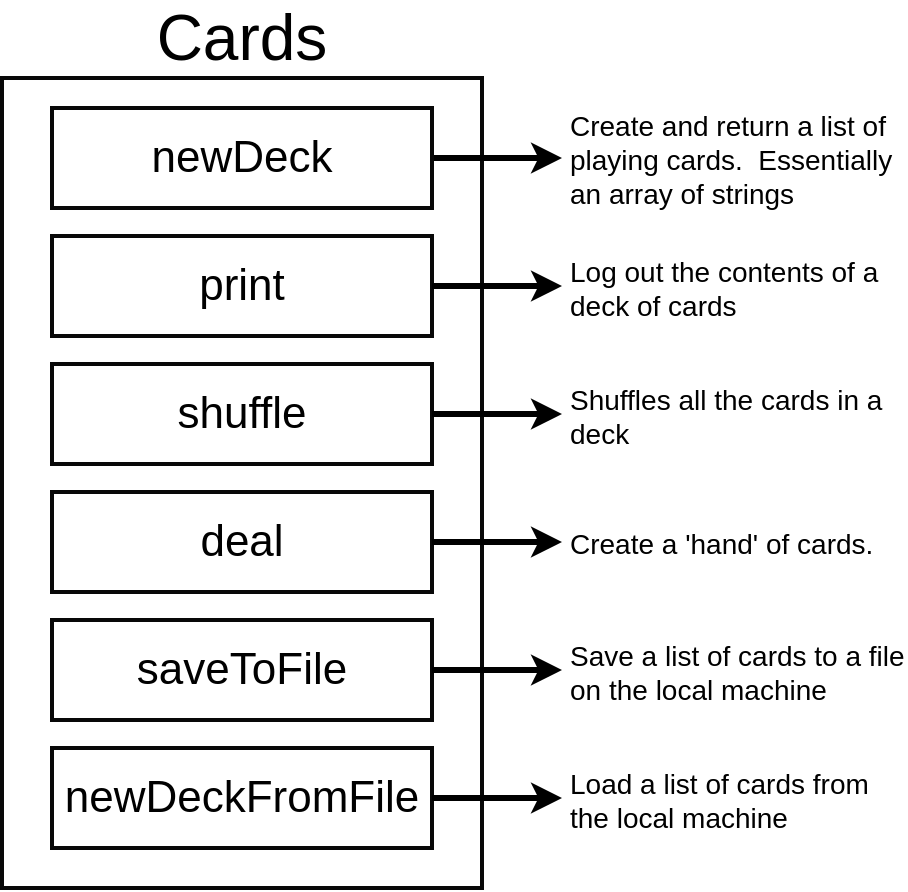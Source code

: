 <mxfile userAgent="Mozilla/5.0 (Macintosh; Intel Mac OS X 10_11_6) AppleWebKit/537.36 (KHTML, like Gecko) Chrome/59.0.307.115 Safari/537.36" version="7.0.7" editor="www.draw.io" type="github"><diagram id="36c8468f-68d7-9bc5-a0c2-6dbf48a8229c" name="000 - cards"><mxGraphModel dx="1121" dy="539" grid="1" gridSize="10" guides="1" tooltips="1" connect="1" arrows="1" fold="1" page="1" pageScale="1" pageWidth="1100" pageHeight="850" background="#ffffff" math="0" shadow="0"><root><mxCell id="0"/><mxCell id="1" parent="0"/><mxCell id="2" value="" style="rounded=0;whiteSpace=wrap;html=1;shadow=0;labelBackgroundColor=none;strokeColor=#080808;strokeWidth=2;fillColor=#ffffff;fontSize=22;fontColor=#000000;align=center;" parent="1" vertex="1"><mxGeometry x="320" y="205" width="240" height="405" as="geometry"/></mxCell><mxCell id="3" value="Cards" style="text;html=1;strokeColor=none;fillColor=none;align=center;verticalAlign=middle;whiteSpace=wrap;rounded=0;shadow=0;labelBackgroundColor=none;fontSize=32;fontColor=#000000;" parent="1" vertex="1"><mxGeometry x="390" y="170" width="100" height="30" as="geometry"/></mxCell><mxCell id="4" style="edgeStyle=orthogonalEdgeStyle;rounded=0;html=1;exitX=1;exitY=0.5;startArrow=none;startFill=0;endArrow=classic;endFill=1;jettySize=auto;orthogonalLoop=1;strokeColor=#000000;strokeWidth=3;fontSize=22;fontColor=#000000;" parent="1" source="5" edge="1"><mxGeometry relative="1" as="geometry"><mxPoint x="600" y="245" as="targetPoint"/></mxGeometry></mxCell><mxCell id="5" value="newDeck" style="rounded=0;whiteSpace=wrap;html=1;shadow=0;labelBackgroundColor=none;strokeColor=#080808;strokeWidth=2;fillColor=#ffffff;fontSize=22;fontColor=#000000;align=center;" parent="1" vertex="1"><mxGeometry x="345" y="220" width="190" height="50" as="geometry"/></mxCell><mxCell id="6" value="print" style="rounded=0;whiteSpace=wrap;html=1;shadow=0;labelBackgroundColor=none;strokeColor=#080808;strokeWidth=2;fillColor=#ffffff;fontSize=22;fontColor=#000000;align=center;" parent="1" vertex="1"><mxGeometry x="345" y="284" width="190" height="50" as="geometry"/></mxCell><mxCell id="7" value="shuffle" style="rounded=0;whiteSpace=wrap;html=1;shadow=0;labelBackgroundColor=none;strokeColor=#080808;strokeWidth=2;fillColor=#ffffff;fontSize=22;fontColor=#000000;align=center;" parent="1" vertex="1"><mxGeometry x="345" y="348" width="190" height="50" as="geometry"/></mxCell><mxCell id="8" value="deal" style="rounded=0;whiteSpace=wrap;html=1;shadow=0;labelBackgroundColor=none;strokeColor=#080808;strokeWidth=2;fillColor=#ffffff;fontSize=22;fontColor=#000000;align=center;" parent="1" vertex="1"><mxGeometry x="345" y="412" width="190" height="50" as="geometry"/></mxCell><mxCell id="9" value="saveToFile" style="rounded=0;whiteSpace=wrap;html=1;shadow=0;labelBackgroundColor=none;strokeColor=#080808;strokeWidth=2;fillColor=#ffffff;fontSize=22;fontColor=#000000;align=center;" parent="1" vertex="1"><mxGeometry x="345" y="476" width="190" height="50" as="geometry"/></mxCell><mxCell id="10" value="newDeckFromFile" style="rounded=0;whiteSpace=wrap;html=1;shadow=0;labelBackgroundColor=none;strokeColor=#080808;strokeWidth=2;fillColor=#ffffff;fontSize=22;fontColor=#000000;align=center;" parent="1" vertex="1"><mxGeometry x="345" y="540" width="190" height="50" as="geometry"/></mxCell><mxCell id="11" value="Create and return a list of playing cards. &amp;nbsp;Essentially an array of strings" style="text;html=1;strokeColor=none;fillColor=none;align=left;verticalAlign=middle;whiteSpace=wrap;rounded=0;shadow=0;labelBackgroundColor=none;fontSize=14;fontColor=#000000;" parent="1" vertex="1"><mxGeometry x="602" y="218" width="170" height="55" as="geometry"/></mxCell><mxCell id="12" style="edgeStyle=orthogonalEdgeStyle;rounded=0;html=1;exitX=1;exitY=0.5;startArrow=none;startFill=0;endArrow=classic;endFill=1;jettySize=auto;orthogonalLoop=1;strokeColor=#000000;strokeWidth=3;fontSize=22;fontColor=#000000;" parent="1" edge="1"><mxGeometry relative="1" as="geometry"><mxPoint x="600" y="309" as="targetPoint"/><mxPoint x="535" y="309" as="sourcePoint"/></mxGeometry></mxCell><mxCell id="13" value="Log out the contents of a deck of cards" style="text;html=1;strokeColor=none;fillColor=none;align=left;verticalAlign=middle;whiteSpace=wrap;rounded=0;shadow=0;labelBackgroundColor=none;fontSize=14;fontColor=#000000;" parent="1" vertex="1"><mxGeometry x="602" y="282" width="170" height="55" as="geometry"/></mxCell><mxCell id="14" style="edgeStyle=orthogonalEdgeStyle;rounded=0;html=1;exitX=1;exitY=0.5;startArrow=none;startFill=0;endArrow=classic;endFill=1;jettySize=auto;orthogonalLoop=1;strokeColor=#000000;strokeWidth=3;fontSize=22;fontColor=#000000;" parent="1" edge="1"><mxGeometry relative="1" as="geometry"><mxPoint x="600" y="373" as="targetPoint"/><mxPoint x="535" y="373" as="sourcePoint"/></mxGeometry></mxCell><mxCell id="15" value="Shuffles all the cards in a deck" style="text;html=1;strokeColor=none;fillColor=none;align=left;verticalAlign=middle;whiteSpace=wrap;rounded=0;shadow=0;labelBackgroundColor=none;fontSize=14;fontColor=#000000;" parent="1" vertex="1"><mxGeometry x="602" y="346" width="170" height="55" as="geometry"/></mxCell><mxCell id="16" style="edgeStyle=orthogonalEdgeStyle;rounded=0;html=1;exitX=1;exitY=0.5;startArrow=none;startFill=0;endArrow=classic;endFill=1;jettySize=auto;orthogonalLoop=1;strokeColor=#000000;strokeWidth=3;fontSize=22;fontColor=#000000;" parent="1" edge="1"><mxGeometry relative="1" as="geometry"><mxPoint x="600" y="437" as="targetPoint"/><mxPoint x="535" y="437" as="sourcePoint"/></mxGeometry></mxCell><mxCell id="17" value="Create a 'hand' of cards." style="text;html=1;strokeColor=none;fillColor=none;align=left;verticalAlign=middle;whiteSpace=wrap;rounded=0;shadow=0;labelBackgroundColor=none;fontSize=14;fontColor=#000000;" parent="1" vertex="1"><mxGeometry x="602" y="410" width="170" height="55" as="geometry"/></mxCell><mxCell id="18" style="edgeStyle=orthogonalEdgeStyle;rounded=0;html=1;exitX=1;exitY=0.5;startArrow=none;startFill=0;endArrow=classic;endFill=1;jettySize=auto;orthogonalLoop=1;strokeColor=#000000;strokeWidth=3;fontSize=22;fontColor=#000000;" parent="1" edge="1"><mxGeometry relative="1" as="geometry"><mxPoint x="600" y="501" as="targetPoint"/><mxPoint x="535" y="501" as="sourcePoint"/></mxGeometry></mxCell><mxCell id="19" value="Save a list of cards to a file on the local machine" style="text;html=1;strokeColor=none;fillColor=none;align=left;verticalAlign=middle;whiteSpace=wrap;rounded=0;shadow=0;labelBackgroundColor=none;fontSize=14;fontColor=#000000;" parent="1" vertex="1"><mxGeometry x="602" y="474" width="170" height="55" as="geometry"/></mxCell><mxCell id="20" style="edgeStyle=orthogonalEdgeStyle;rounded=0;html=1;exitX=1;exitY=0.5;startArrow=none;startFill=0;endArrow=classic;endFill=1;jettySize=auto;orthogonalLoop=1;strokeColor=#000000;strokeWidth=3;fontSize=22;fontColor=#000000;" parent="1" edge="1"><mxGeometry relative="1" as="geometry"><mxPoint x="600" y="565" as="targetPoint"/><mxPoint x="535" y="565" as="sourcePoint"/></mxGeometry></mxCell><mxCell id="21" value="Load a list of cards from the local machine" style="text;html=1;strokeColor=none;fillColor=none;align=left;verticalAlign=middle;whiteSpace=wrap;rounded=0;shadow=0;labelBackgroundColor=none;fontSize=14;fontColor=#000000;" parent="1" vertex="1"><mxGeometry x="602" y="538" width="170" height="55" as="geometry"/></mxCell></root></mxGraphModel></diagram><diagram id="819cb139-a1ec-6447-dcb7-379094e8ffe5" name="001 - folder"><mxGraphModel dx="825" dy="359" grid="1" gridSize="10" guides="1" tooltips="1" connect="1" arrows="1" fold="1" page="1" pageScale="1" pageWidth="1100" pageHeight="850" background="#ffffff" math="0" shadow="0"><root><mxCell id="0"/><mxCell id="1" parent="0"/><mxCell id="2" value="" style="rounded=0;whiteSpace=wrap;html=1;shadow=0;labelBackgroundColor=none;strokeColor=#080808;strokeWidth=2;fillColor=#ffffff;fontSize=50;fontColor=#000000;align=center;" vertex="1" parent="1"><mxGeometry x="360" y="150" width="590" height="100" as="geometry"/></mxCell><mxCell id="3" value="' cards' folder" style="text;html=1;strokeColor=none;fillColor=none;align=center;verticalAlign=middle;whiteSpace=wrap;rounded=0;shadow=0;labelBackgroundColor=none;fontSize=32;fontColor=#000000;" vertex="1" parent="1"><mxGeometry x="513" y="110" width="240" height="20" as="geometry"/></mxCell><mxCell id="13" style="edgeStyle=orthogonalEdgeStyle;rounded=0;html=1;exitX=0.5;exitY=1;entryX=0.5;entryY=0;startArrow=none;startFill=0;endArrow=classic;endFill=1;jettySize=auto;orthogonalLoop=1;strokeColor=#000000;strokeWidth=3;fontSize=12;fontColor=#000000;" edge="1" parent="1" source="4" target="8"><mxGeometry relative="1" as="geometry"/></mxCell><mxCell id="4" value="main.go" style="rounded=0;whiteSpace=wrap;html=1;shadow=0;labelBackgroundColor=none;strokeColor=#080808;strokeWidth=2;fillColor=#ffffff;fontSize=32;fontColor=#000000;align=center;" vertex="1" parent="1"><mxGeometry x="384" y="170" width="140" height="60" as="geometry"/></mxCell><mxCell id="5" value="deck.go" style="rounded=0;whiteSpace=wrap;html=1;shadow=0;labelBackgroundColor=none;strokeColor=#080808;strokeWidth=2;fillColor=#ffffff;fontSize=32;fontColor=#000000;align=center;" vertex="1" parent="1"><mxGeometry x="563" y="170" width="140" height="60" as="geometry"/></mxCell><mxCell id="6" value="deck_test.go" style="rounded=0;whiteSpace=wrap;html=1;shadow=0;labelBackgroundColor=none;strokeColor=#080808;strokeWidth=2;fillColor=#ffffff;fontSize=32;fontColor=#000000;align=center;" vertex="1" parent="1"><mxGeometry x="740" y="170" width="190" height="60" as="geometry"/></mxCell><mxCell id="8" value="Code to create and manipulate a deck" style="text;html=1;strokeColor=none;fillColor=none;align=center;verticalAlign=middle;whiteSpace=wrap;rounded=0;shadow=0;labelBackgroundColor=none;fontSize=16;fontColor=#000000;fontStyle=2" vertex="1" parent="1"><mxGeometry x="397" y="290" width="115" height="70" as="geometry"/></mxCell><mxCell id="9" style="edgeStyle=orthogonalEdgeStyle;rounded=0;html=1;exitX=0.5;exitY=1;startArrow=none;startFill=0;endArrow=classic;endFill=1;jettySize=auto;orthogonalLoop=1;strokeColor=#000000;strokeWidth=3;fontSize=40;fontColor=#000000;" edge="1" parent="1"><mxGeometry relative="1" as="geometry"><mxPoint x="633.333" y="290" as="targetPoint"/><mxPoint x="633.333" y="230.333" as="sourcePoint"/></mxGeometry></mxCell><mxCell id="10" value="Code that describes what a deck is and how it works" style="text;html=1;strokeColor=none;fillColor=none;align=center;verticalAlign=middle;whiteSpace=wrap;rounded=0;shadow=0;labelBackgroundColor=none;fontSize=16;fontColor=#000000;fontStyle=2" vertex="1" parent="1"><mxGeometry x="576" y="300" width="115" height="70" as="geometry"/></mxCell><mxCell id="11" style="edgeStyle=orthogonalEdgeStyle;rounded=0;html=1;exitX=0.5;exitY=1;startArrow=none;startFill=0;endArrow=classic;endFill=1;jettySize=auto;orthogonalLoop=1;strokeColor=#000000;strokeWidth=3;fontSize=40;fontColor=#000000;" edge="1" parent="1"><mxGeometry relative="1" as="geometry"><mxPoint x="835.333" y="290" as="targetPoint"/><mxPoint x="835.333" y="230.333" as="sourcePoint"/></mxGeometry></mxCell><mxCell id="12" value="Code to automatically test the deck" style="text;html=1;strokeColor=none;fillColor=none;align=center;verticalAlign=middle;whiteSpace=wrap;rounded=0;shadow=0;labelBackgroundColor=none;fontSize=16;fontColor=#000000;fontStyle=2" vertex="1" parent="1"><mxGeometry x="778" y="300" width="115" height="50" as="geometry"/></mxCell></root></mxGraphModel></diagram><diagram id="8628bf6d-c706-e171-9270-60b1ffe6cb4e" name="002 - oo approach"><mxGraphModel dx="873" dy="431" grid="1" gridSize="10" guides="1" tooltips="1" connect="1" arrows="1" fold="1" page="1" pageScale="1" pageWidth="1100" pageHeight="850" background="#ffffff" math="0" shadow="0"><root><mxCell id="0"/><mxCell id="1" parent="0"/><mxCell id="4" value="Cards - OO Approach" style="text;html=1;strokeColor=#666666;fillColor=#f5f5f5;align=center;verticalAlign=middle;whiteSpace=wrap;rounded=0;shadow=0;labelBackgroundColor=none;fontSize=32;fontColor=#000000;" vertex="1" parent="1"><mxGeometry x="375" y="190" width="370" height="50" as="geometry"/></mxCell><mxCell id="13" style="edgeStyle=orthogonalEdgeStyle;rounded=0;html=1;exitX=1;exitY=0.5;startArrow=none;startFill=0;endArrow=classic;endFill=1;jettySize=auto;orthogonalLoop=1;strokeColor=#000000;strokeWidth=3;fontSize=32;fontColor=#000000;" edge="1" source="14" parent="1"><mxGeometry relative="1" as="geometry"><mxPoint x="585" y="398" as="targetPoint"/></mxGeometry></mxCell><mxCell id="14" value="Deck Class" style="rounded=0;whiteSpace=wrap;html=1;shadow=0;labelBackgroundColor=none;strokeColor=#080808;strokeWidth=2;fillColor=#ffffff;fontSize=22;fontColor=#000000;align=center;" vertex="1" parent="1"><mxGeometry x="275" y="368" width="180" height="60" as="geometry"/></mxCell><mxCell id="15" value="" style="rounded=0;whiteSpace=wrap;html=1;shadow=0;labelBackgroundColor=none;strokeColor=#6c8ebf;strokeWidth=2;fillColor=#dae8fc;fontSize=32;fontColor=#000000;align=center;" vertex="1" parent="1"><mxGeometry x="585" y="298" width="250" height="100" as="geometry"/></mxCell><mxCell id="16" value="cards" style="rounded=0;whiteSpace=wrap;html=1;shadow=0;labelBackgroundColor=none;strokeColor=#080808;strokeWidth=2;fillColor=#ffffff;fontSize=22;fontColor=#000000;align=center;" vertex="1" parent="1"><mxGeometry x="661" y="316" width="100" height="40" as="geometry"/></mxCell><mxCell id="18" value="[string]" style="text;html=1;strokeColor=none;fillColor=none;align=center;verticalAlign=middle;whiteSpace=wrap;rounded=0;shadow=0;labelBackgroundColor=none;fontSize=16;fontColor=#000000;fontStyle=2" vertex="1" parent="1"><mxGeometry x="691" y="362" width="40" height="20" as="geometry"/></mxCell><mxCell id="20" value="Deck Instance" style="text;html=1;strokeColor=none;fillColor=none;align=center;verticalAlign=middle;whiteSpace=wrap;rounded=0;shadow=0;labelBackgroundColor=none;fontSize=22;fontColor=#000000;" vertex="1" parent="1"><mxGeometry x="633" y="268" width="155" height="20" as="geometry"/></mxCell><mxCell id="21" value="" style="rounded=0;whiteSpace=wrap;html=1;shadow=0;labelBackgroundColor=none;strokeColor=#6c8ebf;strokeWidth=2;fillColor=#dae8fc;fontSize=22;fontColor=#000000;align=center;" vertex="1" parent="1"><mxGeometry x="585" y="398" width="250" height="159" as="geometry"/></mxCell><mxCell id="22" value="print" style="rounded=0;whiteSpace=wrap;html=1;shadow=0;labelBackgroundColor=none;strokeColor=#080808;strokeWidth=2;fillColor=#ffffff;fontSize=22;fontColor=#000000;align=center;" vertex="1" parent="1"><mxGeometry x="605" y="418" width="100" height="40" as="geometry"/></mxCell><mxCell id="23" value="shuffle" style="rounded=0;whiteSpace=wrap;html=1;shadow=0;labelBackgroundColor=none;strokeColor=#080808;strokeWidth=2;fillColor=#ffffff;fontSize=22;fontColor=#000000;align=center;" vertex="1" parent="1"><mxGeometry x="715" y="418" width="100" height="40" as="geometry"/></mxCell><mxCell id="24" value="saveToFile" style="rounded=0;whiteSpace=wrap;html=1;shadow=0;labelBackgroundColor=none;strokeColor=#080808;strokeWidth=2;fillColor=#ffffff;fontSize=18;fontColor=#000000;align=center;" vertex="1" parent="1"><mxGeometry x="605" y="487" width="100" height="40" as="geometry"/></mxCell><mxCell id="26" value="function" style="text;html=1;strokeColor=none;fillColor=none;align=center;verticalAlign=middle;whiteSpace=wrap;rounded=0;shadow=0;labelBackgroundColor=none;fontSize=16;fontColor=#000000;fontStyle=2" vertex="1" parent="1"><mxGeometry x="635" y="458" width="40" height="20" as="geometry"/></mxCell><mxCell id="27" value="function" style="text;html=1;strokeColor=none;fillColor=none;align=center;verticalAlign=middle;whiteSpace=wrap;rounded=0;shadow=0;labelBackgroundColor=none;fontSize=16;fontColor=#000000;fontStyle=2" vertex="1" parent="1"><mxGeometry x="745" y="458" width="40" height="20" as="geometry"/></mxCell><mxCell id="28" value="function" style="text;html=1;strokeColor=none;fillColor=none;align=center;verticalAlign=middle;whiteSpace=wrap;rounded=0;shadow=0;labelBackgroundColor=none;fontSize=16;fontColor=#000000;fontStyle=2" vertex="1" parent="1"><mxGeometry x="635" y="528" width="40" height="20" as="geometry"/></mxCell></root></mxGraphModel></diagram><diagram id="1b769fe6-7328-a860-be7b-941fd5bd97f7" name="003 - go approach"><mxGraphModel dx="873" dy="431" grid="1" gridSize="10" guides="1" tooltips="1" connect="1" arrows="1" fold="1" page="1" pageScale="1" pageWidth="1100" pageHeight="850" background="#ffffff" math="0" shadow="0"><root><mxCell id="0"/><mxCell id="1" parent="0"/><mxCell id="7" value="" style="rounded=0;whiteSpace=wrap;html=1;shadow=0;labelBackgroundColor=none;strokeColor=#82b366;strokeWidth=2;fillColor=#d5e8d4;fontSize=18;fontColor=#000000;align=center;" vertex="1" parent="1"><mxGeometry x="186" y="180" width="190" height="90" as="geometry"/></mxCell><mxCell id="2" value="Cards - Go Approach" style="text;html=1;strokeColor=#666666;fillColor=#f5f5f5;align=center;verticalAlign=middle;whiteSpace=wrap;rounded=0;shadow=0;labelBackgroundColor=none;fontSize=32;fontColor=#000000;" vertex="1" parent="1"><mxGeometry x="365" y="90" width="370" height="50" as="geometry"/></mxCell><mxCell id="21" style="edgeStyle=orthogonalEdgeStyle;rounded=0;html=1;exitX=1;exitY=0.5;entryX=0;entryY=0.5;startArrow=none;startFill=0;endArrow=classic;endFill=1;jettySize=auto;orthogonalLoop=1;strokeColor=#000000;strokeWidth=3;fontSize=12;fontColor=#000000;" edge="1" parent="1" source="6" target="10"><mxGeometry relative="1" as="geometry"/></mxCell><mxCell id="6" value="Array of Strings" style="rounded=0;whiteSpace=wrap;html=1;shadow=0;labelBackgroundColor=none;strokeColor=#080808;strokeWidth=2;fillColor=#ffffff;fontSize=18;fontColor=#000000;align=center;" vertex="1" parent="1"><mxGeometry x="211" y="201" width="140" height="50" as="geometry"/></mxCell><mxCell id="8" value="Deck Type" style="text;html=1;strokeColor=none;fillColor=none;align=center;verticalAlign=middle;whiteSpace=wrap;rounded=0;shadow=0;labelBackgroundColor=none;fontSize=24;fontColor=#000000;" vertex="1" parent="1"><mxGeometry x="204" y="154" width="155" height="20" as="geometry"/></mxCell><mxCell id="10" value="" style="rounded=0;whiteSpace=wrap;html=1;shadow=0;labelBackgroundColor=none;strokeColor=#080808;strokeWidth=2;fillColor=#ffffff;fontSize=24;fontColor=#000000;align=center;" vertex="1" parent="1"><mxGeometry x="445" y="182" width="470" height="87" as="geometry"/></mxCell><mxCell id="11" value="&quot;Ace of Spades&quot;" style="rounded=0;whiteSpace=wrap;html=1;shadow=0;labelBackgroundColor=none;strokeColor=#080808;strokeWidth=2;fillColor=#ffffff;fontSize=12;fontColor=#000000;align=center;" vertex="1" parent="1"><mxGeometry x="460" y="193" width="140" height="30" as="geometry"/></mxCell><mxCell id="12" value="&quot;Four of Spades&quot;" style="rounded=0;whiteSpace=wrap;html=1;shadow=0;labelBackgroundColor=none;strokeColor=#080808;strokeWidth=2;fillColor=#ffffff;fontSize=12;fontColor=#000000;align=center;" vertex="1" parent="1"><mxGeometry x="460" y="228" width="140" height="30" as="geometry"/></mxCell><mxCell id="14" value="&quot;Two of Spades&quot;" style="rounded=0;whiteSpace=wrap;html=1;shadow=0;labelBackgroundColor=none;strokeColor=#080808;strokeWidth=2;fillColor=#ffffff;fontSize=12;fontColor=#000000;align=center;" vertex="1" parent="1"><mxGeometry x="611" y="193" width="140" height="30" as="geometry"/></mxCell><mxCell id="15" value="&quot;Five of Spades&quot;" style="rounded=0;whiteSpace=wrap;html=1;shadow=0;labelBackgroundColor=none;strokeColor=#080808;strokeWidth=2;fillColor=#ffffff;fontSize=12;fontColor=#000000;align=center;" vertex="1" parent="1"><mxGeometry x="611" y="228" width="140" height="30" as="geometry"/></mxCell><mxCell id="16" value="&quot;Three of Spades&quot;" style="rounded=0;whiteSpace=wrap;html=1;shadow=0;labelBackgroundColor=none;strokeColor=#080808;strokeWidth=2;fillColor=#ffffff;fontSize=12;fontColor=#000000;align=center;" vertex="1" parent="1"><mxGeometry x="761" y="193" width="140" height="30" as="geometry"/></mxCell><mxCell id="17" value="&quot;Six of Spades&quot;" style="rounded=0;whiteSpace=wrap;html=1;shadow=0;labelBackgroundColor=none;strokeColor=#080808;strokeWidth=2;fillColor=#ffffff;fontSize=12;fontColor=#000000;align=center;" vertex="1" parent="1"><mxGeometry x="761" y="228" width="140" height="30" as="geometry"/></mxCell><mxCell id="18" value="" style="rounded=0;whiteSpace=wrap;html=1;shadow=0;labelBackgroundColor=none;strokeColor=#080808;strokeWidth=2;fillColor=#ffffff;fontSize=12;fontColor=#000000;align=center;" vertex="1" parent="1"><mxGeometry x="393" y="353" width="314" height="140" as="geometry"/></mxCell><mxCell id="20" value="Functions that have a receiver of type deck" style="text;html=1;strokeColor=none;fillColor=none;align=center;verticalAlign=middle;whiteSpace=wrap;rounded=0;shadow=0;labelBackgroundColor=none;fontSize=24;fontColor=#000000;" vertex="1" parent="1"><mxGeometry x="369" y="310" width="382" height="20" as="geometry"/></mxCell><mxCell id="24" value="print" style="rounded=0;whiteSpace=wrap;html=1;shadow=0;labelBackgroundColor=none;strokeColor=#080808;strokeWidth=2;fillColor=#ffffff;fontSize=18;fontColor=#000000;align=center;" vertex="1" parent="1"><mxGeometry x="407" y="367" width="140" height="50" as="geometry"/></mxCell><mxCell id="25" value="shuffle" style="rounded=0;whiteSpace=wrap;html=1;shadow=0;labelBackgroundColor=none;strokeColor=#080808;strokeWidth=2;fillColor=#ffffff;fontSize=18;fontColor=#000000;align=center;" vertex="1" parent="1"><mxGeometry x="554" y="367" width="140" height="50" as="geometry"/></mxCell><mxCell id="26" value="deal" style="rounded=0;whiteSpace=wrap;html=1;shadow=0;labelBackgroundColor=none;strokeColor=#080808;strokeWidth=2;fillColor=#ffffff;fontSize=18;fontColor=#000000;align=center;" vertex="1" parent="1"><mxGeometry x="407" y="427" width="140" height="50" as="geometry"/></mxCell><mxCell id="27" value="saveToFile" style="rounded=0;whiteSpace=wrap;html=1;shadow=0;labelBackgroundColor=none;strokeColor=#080808;strokeWidth=2;fillColor=#ffffff;fontSize=18;fontColor=#000000;align=center;" vertex="1" parent="1"><mxGeometry x="554" y="427" width="140" height="50" as="geometry"/></mxCell></root></mxGraphModel></diagram><diagram id="ee48d44d-ee63-13f9-ef6e-2b3074efea46" name="003.1 - go approach"><mxGraphModel dx="873" dy="431" grid="1" gridSize="10" guides="1" tooltips="1" connect="1" arrows="1" fold="1" page="1" pageScale="1" pageWidth="1100" pageHeight="850" background="#ffffff" math="0" shadow="0"><root><mxCell id="0"/><mxCell id="1" parent="0"/><mxCell id="13" style="edgeStyle=orthogonalEdgeStyle;rounded=0;html=1;exitX=0.5;exitY=1;entryX=0.5;entryY=0;startArrow=none;startFill=0;endArrow=classic;endFill=1;jettySize=auto;orthogonalLoop=1;strokeColor=#000000;strokeWidth=3;fontSize=22;fontColor=#000000;" edge="1" parent="1" source="2" target="12"><mxGeometry relative="1" as="geometry"/></mxCell><mxCell id="2" value="" style="rounded=0;whiteSpace=wrap;html=1;shadow=0;labelBackgroundColor=none;strokeColor=#080808;strokeWidth=2;fillColor=#ffffff;fontSize=22;fontColor=#000000;align=center;" vertex="1" parent="1"><mxGeometry x="348" y="140" width="355" height="110" as="geometry"/></mxCell><mxCell id="3" value="Base Go Types" style="text;html=1;strokeColor=none;fillColor=none;align=center;verticalAlign=middle;whiteSpace=wrap;rounded=0;shadow=0;labelBackgroundColor=none;fontSize=22;fontColor=#000000;" vertex="1" parent="1"><mxGeometry x="443" y="110" width="180" height="20" as="geometry"/></mxCell><mxCell id="4" value="string" style="rounded=0;whiteSpace=wrap;html=1;shadow=0;labelBackgroundColor=none;strokeColor=#080808;strokeWidth=2;fillColor=#ffffff;fontSize=22;fontColor=#000000;align=center;" vertex="1" parent="1"><mxGeometry x="363" y="150" width="100" height="40" as="geometry"/></mxCell><mxCell id="5" value="integer" style="rounded=0;whiteSpace=wrap;html=1;shadow=0;labelBackgroundColor=none;strokeColor=#080808;strokeWidth=2;fillColor=#ffffff;fontSize=22;fontColor=#000000;align=center;" vertex="1" parent="1"><mxGeometry x="473" y="150" width="100" height="40" as="geometry"/></mxCell><mxCell id="6" value="float" style="rounded=0;whiteSpace=wrap;html=1;shadow=0;labelBackgroundColor=none;strokeColor=#080808;strokeWidth=2;fillColor=#ffffff;fontSize=22;fontColor=#000000;align=center;" vertex="1" parent="1"><mxGeometry x="583" y="150" width="100" height="40" as="geometry"/></mxCell><mxCell id="7" value="array" style="rounded=0;whiteSpace=wrap;html=1;shadow=0;labelBackgroundColor=none;strokeColor=#080808;strokeWidth=2;fillColor=#ffffff;fontSize=22;fontColor=#000000;align=center;" vertex="1" parent="1"><mxGeometry x="419" y="200" width="100" height="40" as="geometry"/></mxCell><mxCell id="8" value="map" style="rounded=0;whiteSpace=wrap;html=1;shadow=0;labelBackgroundColor=none;strokeColor=#080808;strokeWidth=2;fillColor=#ffffff;fontSize=22;fontColor=#000000;align=center;" vertex="1" parent="1"><mxGeometry x="529" y="200" width="100" height="40" as="geometry"/></mxCell><mxCell id="19" style="edgeStyle=orthogonalEdgeStyle;rounded=0;html=1;exitX=0.5;exitY=1;entryX=0.5;entryY=0;startArrow=none;startFill=0;endArrow=classic;endFill=1;jettySize=auto;orthogonalLoop=1;strokeColor=#000000;strokeWidth=3;fontSize=22;fontColor=#000000;" edge="1" parent="1" source="12" target="17"><mxGeometry relative="1" as="geometry"/></mxCell><mxCell id="12" value="type deck []string" style="rounded=0;whiteSpace=wrap;html=1;shadow=0;labelBackgroundColor=none;strokeColor=#080808;strokeWidth=2;fillColor=#ffffff;fontSize=22;fontColor=#000000;align=center;" vertex="1" parent="1"><mxGeometry x="421" y="345" width="209" height="70" as="geometry"/></mxCell><mxCell id="14" value="We want to &quot;extend&quot; a base type and add some extra functionality to it" style="text;html=1;strokeColor=none;fillColor=none;align=left;verticalAlign=middle;whiteSpace=wrap;rounded=0;shadow=0;labelBackgroundColor=none;fontSize=14;fontColor=#000000;fontStyle=2" vertex="1" parent="1"><mxGeometry x="533" y="270" width="200" height="50" as="geometry"/></mxCell><mxCell id="15" value="Tell Go we want to create an array of strings and add a bunch of functions specifically made to work with it" style="text;html=1;strokeColor=none;fillColor=none;align=left;verticalAlign=middle;whiteSpace=wrap;rounded=0;shadow=0;labelBackgroundColor=none;fontSize=14;fontColor=#000000;fontStyle=2" vertex="1" parent="1"><mxGeometry x="633" y="370" width="200" height="20" as="geometry"/></mxCell><mxCell id="17" value="Functions with 'deck' as a 'receiver'" style="rounded=0;whiteSpace=wrap;html=1;shadow=0;labelBackgroundColor=none;strokeColor=#080808;strokeWidth=2;fillColor=#ffffff;fontSize=22;fontColor=#000000;align=center;" vertex="1" parent="1"><mxGeometry x="420" y="450" width="214" height="60" as="geometry"/></mxCell><mxCell id="18" value="A function with a receiver is like a &quot;method&quot; - a function that belongs to an &quot;instance&quot;" style="text;html=1;strokeColor=none;fillColor=none;align=left;verticalAlign=middle;whiteSpace=wrap;rounded=0;shadow=0;labelBackgroundColor=none;fontSize=14;fontColor=#000000;fontStyle=2" vertex="1" parent="1"><mxGeometry x="639" y="470" width="200" height="20" as="geometry"/></mxCell></root></mxGraphModel></diagram><diagram id="242d6340-1445-4b25-1f09-592d06c28908" name="007 - func"><mxGraphModel dx="873" dy="431" grid="1" gridSize="10" guides="1" tooltips="1" connect="1" arrows="1" fold="1" page="1" pageScale="1" pageWidth="1100" pageHeight="850" background="#ffffff" math="0" shadow="0"><root><mxCell id="0"/><mxCell id="1" parent="0"/><mxCell id="4" value="" style="rounded=0;whiteSpace=wrap;html=1;shadow=0;labelBackgroundColor=none;strokeColor=#6c8ebf;strokeWidth=2;fillColor=#dae8fc;fontSize=42;fontColor=#000000;align=left;" vertex="1" parent="1"><mxGeometry x="378" y="285" width="180" height="60" as="geometry"/></mxCell><mxCell id="5" value="" style="rounded=0;whiteSpace=wrap;html=1;shadow=0;labelBackgroundColor=none;strokeColor=#82b366;strokeWidth=2;fillColor=#d5e8d4;fontSize=42;fontColor=#000000;align=left;" vertex="1" parent="1"><mxGeometry x="590" y="285" width="100" height="60" as="geometry"/></mxCell><mxCell id="2" value="func newCard() string {&lt;div&gt;&lt;br&gt;&lt;/div&gt;&lt;div&gt;}&lt;/div&gt;" style="text;html=1;strokeColor=none;fillColor=none;align=left;verticalAlign=middle;whiteSpace=wrap;rounded=0;shadow=0;labelBackgroundColor=none;fontSize=42;fontColor=#000000;" vertex="1" parent="1"><mxGeometry x="290" y="305" width="450" height="120" as="geometry"/></mxCell><mxCell id="7" style="edgeStyle=orthogonalEdgeStyle;rounded=0;html=1;exitX=0.5;exitY=1;startArrow=none;startFill=0;endArrow=classic;endFill=1;jettySize=auto;orthogonalLoop=1;strokeColor=#000000;strokeWidth=3;fontSize=22;fontColor=#000000;" edge="1" parent="1" source="6" target="4"><mxGeometry relative="1" as="geometry"/></mxCell><mxCell id="6" value="Define a function called 'newCard'" style="text;html=1;strokeColor=none;fillColor=none;align=center;verticalAlign=middle;whiteSpace=wrap;rounded=0;shadow=0;labelBackgroundColor=none;fontSize=22;fontColor=#000000;" vertex="1" parent="1"><mxGeometry x="350" y="155" width="182" height="50" as="geometry"/></mxCell><mxCell id="9" style="edgeStyle=orthogonalEdgeStyle;rounded=0;html=1;exitX=0.5;exitY=1;entryX=0.5;entryY=0;startArrow=none;startFill=0;endArrow=classic;endFill=1;jettySize=auto;orthogonalLoop=1;strokeColor=#000000;strokeWidth=3;fontSize=22;fontColor=#000000;" edge="1" parent="1" source="8" target="5"><mxGeometry relative="1" as="geometry"/></mxCell><mxCell id="8" value="When executed, this function will return a value of type 'string'" style="text;html=1;strokeColor=none;fillColor=none;align=center;verticalAlign=middle;whiteSpace=wrap;rounded=0;shadow=0;labelBackgroundColor=none;fontSize=22;fontColor=#000000;" vertex="1" parent="1"><mxGeometry x="600" y="155" width="252" height="70" as="geometry"/></mxCell></root></mxGraphModel></diagram><diagram id="02f8e9f3-6eda-7621-c63b-6865c2de594b" name="003 - assignment"><mxGraphModel dx="873" dy="431" grid="1" gridSize="10" guides="1" tooltips="1" connect="1" arrows="1" fold="1" page="1" pageScale="1" pageWidth="1100" pageHeight="850" background="#ffffff" math="0" shadow="0"><root><mxCell id="0"/><mxCell id="1" parent="0"/><mxCell id="10" value="" style="rounded=0;whiteSpace=wrap;html=1;shadow=0;labelBackgroundColor=none;strokeColor=#9673a6;strokeWidth=2;fillColor=#e1d5e7;fontSize=22;fontColor=#000000;align=left;" vertex="1" parent="1"><mxGeometry x="610" y="240" width="380" height="60" as="geometry"/></mxCell><mxCell id="8" value="" style="rounded=0;whiteSpace=wrap;html=1;shadow=0;labelBackgroundColor=none;strokeColor=#6c8ebf;strokeWidth=2;fillColor=#dae8fc;fontSize=22;fontColor=#000000;align=left;" vertex="1" parent="1"><mxGeometry x="300" y="240" width="120" height="60" as="geometry"/></mxCell><mxCell id="9" value="" style="rounded=0;whiteSpace=wrap;html=1;shadow=0;labelBackgroundColor=none;strokeColor=#d79b00;strokeWidth=2;fillColor=#ffe6cc;fontSize=22;fontColor=#000000;align=left;" vertex="1" parent="1"><mxGeometry x="420" y="240" width="140" height="60" as="geometry"/></mxCell><mxCell id="7" value="" style="rounded=0;whiteSpace=wrap;html=1;shadow=0;labelBackgroundColor=none;strokeColor=#82b366;strokeWidth=2;fillColor=#d5e8d4;fontSize=22;fontColor=#000000;align=left;" vertex="1" parent="1"><mxGeometry x="210" y="240" width="90" height="60" as="geometry"/></mxCell><mxCell id="12" style="edgeStyle=orthogonalEdgeStyle;rounded=0;html=1;exitX=0.5;exitY=0;startArrow=none;startFill=0;endArrow=classic;endFill=1;jettySize=auto;orthogonalLoop=1;strokeColor=#000000;strokeWidth=3;fontSize=16;fontColor=#000000;" edge="1" parent="1" source="11"><mxGeometry relative="1" as="geometry"><mxPoint x="252" y="300" as="targetPoint"/></mxGeometry></mxCell><mxCell id="11" value="We're about to create a new variable" style="text;html=1;strokeColor=none;fillColor=none;align=center;verticalAlign=middle;whiteSpace=wrap;rounded=0;shadow=0;labelBackgroundColor=none;fontSize=16;fontColor=#000000;" vertex="1" parent="1"><mxGeometry x="170" y="365" width="120" height="60" as="geometry"/></mxCell><mxCell id="14" style="edgeStyle=orthogonalEdgeStyle;rounded=0;html=1;exitX=0.5;exitY=0;entryX=0.5;entryY=1;startArrow=none;startFill=0;endArrow=classic;endFill=1;jettySize=auto;orthogonalLoop=1;strokeColor=#000000;strokeWidth=3;fontSize=16;fontColor=#000000;" edge="1" parent="1" source="13" target="8"><mxGeometry relative="1" as="geometry"/></mxCell><mxCell id="13" value="The name of the variable will be 'card'" style="text;html=1;strokeColor=none;fillColor=none;align=center;verticalAlign=middle;whiteSpace=wrap;rounded=0;shadow=0;labelBackgroundColor=none;fontSize=16;fontColor=#000000;" vertex="1" parent="1"><mxGeometry x="310" y="360" width="120" height="60" as="geometry"/></mxCell><mxCell id="16" style="edgeStyle=orthogonalEdgeStyle;rounded=0;html=1;exitX=0.5;exitY=0;entryX=0.5;entryY=1;startArrow=none;startFill=0;endArrow=classic;endFill=1;jettySize=auto;orthogonalLoop=1;strokeColor=#000000;strokeWidth=3;fontSize=16;fontColor=#000000;" edge="1" parent="1" source="15" target="9"><mxGeometry relative="1" as="geometry"/></mxCell><mxCell id="15" value="Only a &quot;string&quot; will ever be assigned to this variable" style="text;html=1;strokeColor=none;fillColor=none;align=center;verticalAlign=middle;whiteSpace=wrap;rounded=0;shadow=0;labelBackgroundColor=none;fontSize=16;fontColor=#000000;" vertex="1" parent="1"><mxGeometry x="470" y="355" width="130" height="70" as="geometry"/></mxCell><mxCell id="18" style="edgeStyle=orthogonalEdgeStyle;rounded=0;html=1;exitX=0.5;exitY=0;entryX=0.5;entryY=1;startArrow=none;startFill=0;endArrow=classic;endFill=1;jettySize=auto;orthogonalLoop=1;strokeColor=#000000;strokeWidth=3;fontSize=16;fontColor=#000000;" edge="1" parent="1" source="17" target="10"><mxGeometry relative="1" as="geometry"/></mxCell><mxCell id="17" value="Assign the value &quot;Ace of Spades&quot; to this variable" style="text;html=1;strokeColor=none;fillColor=none;align=center;verticalAlign=middle;whiteSpace=wrap;rounded=0;shadow=0;labelBackgroundColor=none;fontSize=16;fontColor=#000000;" vertex="1" parent="1"><mxGeometry x="750" y="370" width="120" height="60" as="geometry"/></mxCell><mxCell id="6" value="var card string = &quot;Ace of Spades&quot;" style="text;html=1;fontSize=52;fontColor=#000000;" vertex="1" parent="1"><mxGeometry x="220" y="230" width="720" height="60" as="geometry"/></mxCell></root></mxGraphModel></diagram><diagram id="0318ba80-3710-88da-c1b9-c6e5f0b2c4f0" name="004 - types"><mxGraphModel dx="873" dy="431" grid="1" gridSize="10" guides="1" tooltips="1" connect="1" arrows="1" fold="1" page="1" pageScale="1" pageWidth="1100" pageHeight="850" background="#ffffff" math="0" shadow="0"><root><mxCell id="0"/><mxCell id="1" parent="0"/><mxCell id="2" value="Basic Go Types" style="text;html=1;strokeColor=none;fillColor=none;align=center;verticalAlign=middle;whiteSpace=wrap;rounded=0;shadow=0;labelBackgroundColor=none;fontSize=32;fontColor=#000000;fontStyle=1" vertex="1" parent="1"><mxGeometry x="385" y="90" width="270" height="30" as="geometry"/></mxCell><mxCell id="5" value="Type" style="text;html=1;strokeColor=none;fillColor=none;align=center;verticalAlign=middle;whiteSpace=wrap;rounded=0;shadow=0;labelBackgroundColor=none;fontSize=22;fontColor=#000000;" vertex="1" parent="1"><mxGeometry x="330" y="148" width="40" height="20" as="geometry"/></mxCell><mxCell id="6" value="Example" style="text;html=1;strokeColor=none;fillColor=none;align=center;verticalAlign=middle;whiteSpace=wrap;rounded=0;shadow=0;labelBackgroundColor=none;fontSize=22;fontColor=#000000;" vertex="1" parent="1"><mxGeometry x="580" y="148" width="120" height="20" as="geometry"/></mxCell><mxCell id="7" value="" style="endArrow=none;html=1;strokeColor=#000000;strokeWidth=3;fontSize=22;fontColor=#000000;" edge="1" parent="1"><mxGeometry width="50" height="50" relative="1" as="geometry"><mxPoint x="260" y="178" as="sourcePoint"/><mxPoint x="800" y="178" as="targetPoint"/></mxGeometry></mxCell><mxCell id="8" value="" style="endArrow=none;html=1;strokeColor=#000000;strokeWidth=3;fontSize=22;fontColor=#000000;" edge="1" parent="1"><mxGeometry width="50" height="50" relative="1" as="geometry"><mxPoint x="460" y="448" as="sourcePoint"/><mxPoint x="460" y="138" as="targetPoint"/></mxGeometry></mxCell><mxCell id="10" value="bool" style="text;html=1;strokeColor=none;fillColor=none;align=center;verticalAlign=middle;whiteSpace=wrap;rounded=0;shadow=0;labelBackgroundColor=none;fontSize=22;fontColor=#000000;" vertex="1" parent="1"><mxGeometry x="290" y="198" width="120" height="40" as="geometry"/></mxCell><mxCell id="11" value="string" style="text;html=1;strokeColor=none;fillColor=none;align=center;verticalAlign=middle;whiteSpace=wrap;rounded=0;shadow=0;labelBackgroundColor=none;fontSize=22;fontColor=#000000;" vertex="1" parent="1"><mxGeometry x="290" y="268" width="120" height="40" as="geometry"/></mxCell><mxCell id="12" value="int" style="text;html=1;strokeColor=none;fillColor=none;align=center;verticalAlign=middle;whiteSpace=wrap;rounded=0;shadow=0;labelBackgroundColor=none;fontSize=22;fontColor=#000000;" vertex="1" parent="1"><mxGeometry x="290" y="338" width="120" height="40" as="geometry"/></mxCell><mxCell id="13" value="float64" style="text;html=1;strokeColor=none;fillColor=none;align=center;verticalAlign=middle;whiteSpace=wrap;rounded=0;shadow=0;labelBackgroundColor=none;fontSize=22;fontColor=#000000;" vertex="1" parent="1"><mxGeometry x="290" y="403" width="120" height="40" as="geometry"/></mxCell><mxCell id="14" value="true" style="rounded=0;whiteSpace=wrap;html=1;shadow=0;labelBackgroundColor=none;strokeColor=#080808;strokeWidth=2;fillColor=#ffffff;fontSize=16;fontColor=#000000;align=center;" vertex="1" parent="1"><mxGeometry x="480" y="203" width="80" height="30" as="geometry"/></mxCell><mxCell id="15" value="false" style="rounded=0;whiteSpace=wrap;html=1;shadow=0;labelBackgroundColor=none;strokeColor=#080808;strokeWidth=2;fillColor=#ffffff;fontSize=16;fontColor=#000000;align=center;" vertex="1" parent="1"><mxGeometry x="590" y="203" width="80" height="30" as="geometry"/></mxCell><mxCell id="16" value="&quot;Hi!&quot;" style="rounded=0;whiteSpace=wrap;html=1;shadow=0;labelBackgroundColor=none;strokeColor=#080808;strokeWidth=2;fillColor=#ffffff;fontSize=16;fontColor=#000000;align=center;" vertex="1" parent="1"><mxGeometry x="480" y="273" width="80" height="30" as="geometry"/></mxCell><mxCell id="17" value="&quot;Hows it going?&quot;" style="rounded=0;whiteSpace=wrap;html=1;shadow=0;labelBackgroundColor=none;strokeColor=#080808;strokeWidth=2;fillColor=#ffffff;fontSize=16;fontColor=#000000;align=center;" vertex="1" parent="1"><mxGeometry x="590" y="273" width="150" height="30" as="geometry"/></mxCell><mxCell id="18" value="0" style="rounded=0;whiteSpace=wrap;html=1;shadow=0;labelBackgroundColor=none;strokeColor=#080808;strokeWidth=2;fillColor=#ffffff;fontSize=16;fontColor=#000000;align=center;" vertex="1" parent="1"><mxGeometry x="480" y="343" width="70" height="30" as="geometry"/></mxCell><mxCell id="19" value="-10000" style="rounded=0;whiteSpace=wrap;html=1;shadow=0;labelBackgroundColor=none;strokeColor=#080808;strokeWidth=2;fillColor=#ffffff;fontSize=16;fontColor=#000000;align=center;" vertex="1" parent="1"><mxGeometry x="565" y="343" width="70" height="30" as="geometry"/></mxCell><mxCell id="20" value="99999" style="rounded=0;whiteSpace=wrap;html=1;shadow=0;labelBackgroundColor=none;strokeColor=#080808;strokeWidth=2;fillColor=#ffffff;fontSize=16;fontColor=#000000;align=center;" vertex="1" parent="1"><mxGeometry x="660" y="343" width="70" height="30" as="geometry"/></mxCell><mxCell id="21" value="10.0" style="rounded=0;whiteSpace=wrap;html=1;shadow=0;labelBackgroundColor=none;strokeColor=#080808;strokeWidth=2;fillColor=#ffffff;fontSize=16;fontColor=#000000;align=center;" vertex="1" parent="1"><mxGeometry x="480" y="408" width="90" height="30" as="geometry"/></mxCell><mxCell id="22" value="0.0" style="rounded=0;whiteSpace=wrap;html=1;shadow=0;labelBackgroundColor=none;strokeColor=#080808;strokeWidth=2;fillColor=#ffffff;fontSize=16;fontColor=#000000;align=center;" vertex="1" parent="1"><mxGeometry x="590" y="408" width="90" height="30" as="geometry"/></mxCell><mxCell id="23" value="-100.003" style="rounded=0;whiteSpace=wrap;html=1;shadow=0;labelBackgroundColor=none;strokeColor=#080808;strokeWidth=2;fillColor=#ffffff;fontSize=16;fontColor=#000000;align=center;" vertex="1" parent="1"><mxGeometry x="696" y="408" width="90" height="30" as="geometry"/></mxCell></root></mxGraphModel></diagram><diagram id="2439f25a-675b-c575-5ae1-96976c9b3008" name="005 - types"><mxGraphModel dx="727" dy="359" grid="1" gridSize="10" guides="1" tooltips="1" connect="1" arrows="1" fold="1" page="1" pageScale="1" pageWidth="1100" pageHeight="850" background="#ffffff" math="0" shadow="0"><root><mxCell id="0"/><mxCell id="1" parent="0"/><mxCell id="2" value="Dynamic Types" style="text;html=1;strokeColor=none;fillColor=none;align=center;verticalAlign=middle;whiteSpace=wrap;rounded=0;shadow=0;labelBackgroundColor=none;fontSize=22;fontColor=#000000;" vertex="1" parent="1"><mxGeometry x="270" y="115" width="230" height="30" as="geometry"/></mxCell><mxCell id="3" value="Static Types" style="text;html=1;strokeColor=none;fillColor=none;align=center;verticalAlign=middle;whiteSpace=wrap;rounded=0;shadow=0;labelBackgroundColor=none;fontSize=22;fontColor=#000000;" vertex="1" parent="1"><mxGeometry x="495" y="115" width="230" height="30" as="geometry"/></mxCell><mxCell id="4" value="Javascript" style="rounded=0;whiteSpace=wrap;html=1;shadow=0;labelBackgroundColor=none;strokeColor=#080808;strokeWidth=2;fillColor=#ffffff;fontSize=22;fontColor=#000000;align=center;" vertex="1" parent="1"><mxGeometry x="325" y="160" width="120" height="60" as="geometry"/></mxCell><mxCell id="5" value="Ruby" style="rounded=0;whiteSpace=wrap;html=1;shadow=0;labelBackgroundColor=none;strokeColor=#080808;strokeWidth=2;fillColor=#ffffff;fontSize=22;fontColor=#000000;align=center;" vertex="1" parent="1"><mxGeometry x="325" y="240" width="120" height="60" as="geometry"/></mxCell><mxCell id="6" value="Python" style="rounded=0;whiteSpace=wrap;html=1;shadow=0;labelBackgroundColor=none;strokeColor=#080808;strokeWidth=2;fillColor=#ffffff;fontSize=22;fontColor=#000000;align=center;" vertex="1" parent="1"><mxGeometry x="325" y="320" width="120" height="60" as="geometry"/></mxCell><mxCell id="7" value="C++" style="rounded=0;whiteSpace=wrap;html=1;shadow=0;labelBackgroundColor=none;strokeColor=#080808;strokeWidth=2;fillColor=#ffffff;fontSize=22;fontColor=#000000;align=center;" vertex="1" parent="1"><mxGeometry x="550" y="160" width="120" height="60" as="geometry"/></mxCell><mxCell id="8" value="Java" style="rounded=0;whiteSpace=wrap;html=1;shadow=0;labelBackgroundColor=none;strokeColor=#080808;strokeWidth=2;fillColor=#ffffff;fontSize=22;fontColor=#000000;align=center;" vertex="1" parent="1"><mxGeometry x="550" y="240" width="120" height="60" as="geometry"/></mxCell><mxCell id="9" value="Go" style="rounded=0;whiteSpace=wrap;html=1;shadow=0;labelBackgroundColor=none;strokeColor=#080808;strokeWidth=2;fillColor=#ffffff;fontSize=22;fontColor=#000000;align=center;" vertex="1" parent="1"><mxGeometry x="550" y="320" width="120" height="60" as="geometry"/></mxCell><mxCell id="10" value="" style="endArrow=none;html=1;strokeColor=#000000;strokeWidth=3;fontSize=22;fontColor=#000000;" edge="1" parent="1"><mxGeometry width="50" height="50" relative="1" as="geometry"><mxPoint x="290" y="150" as="sourcePoint"/><mxPoint x="700" y="150" as="targetPoint"/></mxGeometry></mxCell><mxCell id="11" value="" style="endArrow=none;html=1;strokeColor=#000000;strokeWidth=3;fontSize=22;fontColor=#000000;" edge="1" parent="1"><mxGeometry width="50" height="50" relative="1" as="geometry"><mxPoint x="500" y="390" as="sourcePoint"/><mxPoint x="500" y="120" as="targetPoint"/></mxGeometry></mxCell></root></mxGraphModel></diagram><diagram id="a54eac17-87af-82e0-4573-380d4bbac397" name="006 - range"><mxGraphModel dx="873" dy="431" grid="1" gridSize="10" guides="1" tooltips="1" connect="1" arrows="1" fold="1" page="1" pageScale="1" pageWidth="1100" pageHeight="850" background="#ffffff" math="0" shadow="0"><root><mxCell id="0"/><mxCell id="1" parent="0"/><mxCell id="3" value="" style="rounded=0;whiteSpace=wrap;html=1;shadow=0;labelBackgroundColor=none;strokeColor=#6c8ebf;strokeWidth=2;fillColor=#dae8fc;fontSize=32;fontColor=#000000;align=center;" vertex="1" parent="1"><mxGeometry x="287" y="173" width="80" height="40" as="geometry"/></mxCell><mxCell id="4" value="" style="rounded=0;whiteSpace=wrap;html=1;shadow=0;labelBackgroundColor=none;strokeColor=#82b366;strokeWidth=2;fillColor=#d5e8d4;fontSize=32;fontColor=#000000;align=center;" vertex="1" parent="1"><mxGeometry x="367" y="173" width="80" height="40" as="geometry"/></mxCell><mxCell id="5" value="" style="rounded=0;whiteSpace=wrap;html=1;shadow=0;labelBackgroundColor=none;strokeColor=#d79b00;strokeWidth=2;fillColor=#ffe6cc;fontSize=32;fontColor=#000000;align=center;" vertex="1" parent="1"><mxGeometry x="483" y="175" width="177" height="40" as="geometry"/></mxCell><mxCell id="6" value="" style="rounded=0;whiteSpace=wrap;html=1;shadow=0;labelBackgroundColor=none;strokeColor=#9673a6;strokeWidth=2;fillColor=#e1d5e7;fontSize=32;fontColor=#000000;align=center;" vertex="1" parent="1"><mxGeometry x="270" y="215" width="260" height="40" as="geometry"/></mxCell><mxCell id="11" style="edgeStyle=orthogonalEdgeStyle;rounded=0;html=1;exitX=0.5;exitY=1;entryX=0.5;entryY=0;startArrow=none;startFill=0;endArrow=classic;endFill=1;jettySize=auto;orthogonalLoop=1;strokeColor=#000000;strokeWidth=3;fontSize=16;fontColor=#000000;" edge="1" parent="1" source="7" target="3"><mxGeometry relative="1" as="geometry"/></mxCell><mxCell id="7" value="index of this element in the array" style="text;html=1;strokeColor=none;fillColor=none;align=center;verticalAlign=middle;whiteSpace=wrap;rounded=0;shadow=0;labelBackgroundColor=none;fontSize=16;fontColor=#000000;" vertex="1" parent="1"><mxGeometry x="231" y="55" width="113" height="50" as="geometry"/></mxCell><mxCell id="12" style="edgeStyle=orthogonalEdgeStyle;rounded=0;html=1;exitX=0.5;exitY=1;entryX=0.5;entryY=0;startArrow=none;startFill=0;endArrow=classic;endFill=1;jettySize=auto;orthogonalLoop=1;strokeColor=#000000;strokeWidth=3;fontSize=16;fontColor=#000000;" edge="1" parent="1" source="8" target="4"><mxGeometry relative="1" as="geometry"/></mxCell><mxCell id="8" value="Current card we're iterating over" style="text;html=1;strokeColor=none;fillColor=none;align=center;verticalAlign=middle;whiteSpace=wrap;rounded=0;shadow=0;labelBackgroundColor=none;fontSize=16;fontColor=#000000;" vertex="1" parent="1"><mxGeometry x="367" y="55" width="113" height="50" as="geometry"/></mxCell><mxCell id="13" style="edgeStyle=orthogonalEdgeStyle;rounded=0;html=1;exitX=0.5;exitY=1;startArrow=none;startFill=0;endArrow=classic;endFill=1;jettySize=auto;orthogonalLoop=1;strokeColor=#000000;strokeWidth=3;fontSize=16;fontColor=#000000;" edge="1" parent="1" source="9" target="5"><mxGeometry relative="1" as="geometry"/></mxCell><mxCell id="9" value="Take the slice of 'cards' and loop over it" style="text;html=1;strokeColor=none;fillColor=none;align=center;verticalAlign=middle;whiteSpace=wrap;rounded=0;shadow=0;labelBackgroundColor=none;fontSize=16;fontColor=#000000;" vertex="1" parent="1"><mxGeometry x="550" y="55" width="113" height="50" as="geometry"/></mxCell><mxCell id="14" style="edgeStyle=orthogonalEdgeStyle;rounded=0;html=1;exitX=0.5;exitY=0;entryX=0.5;entryY=1;startArrow=none;startFill=0;endArrow=classic;endFill=1;jettySize=auto;orthogonalLoop=1;strokeColor=#000000;strokeWidth=3;fontSize=16;fontColor=#000000;" edge="1" parent="1" source="10" target="6"><mxGeometry relative="1" as="geometry"/></mxCell><mxCell id="10" value="Run this one time for each card in the slice" style="text;html=1;strokeColor=none;fillColor=none;align=center;verticalAlign=middle;whiteSpace=wrap;rounded=0;shadow=0;labelBackgroundColor=none;fontSize=16;fontColor=#000000;" vertex="1" parent="1"><mxGeometry x="350" y="330" width="139" height="70" as="geometry"/></mxCell><mxCell id="2" value="for index, card := range cards {&amp;nbsp;&amp;nbsp;&amp;nbsp;&amp;nbsp;&amp;nbsp;&amp;nbsp;&amp;nbsp;&lt;div&gt;&amp;nbsp; &amp;nbsp; fmt.Println(card)&amp;nbsp;&amp;nbsp;&amp;nbsp;&amp;nbsp;&lt;/div&gt;&lt;div&gt;}&lt;/div&gt;" style="text;html=1;fontSize=32;fontColor=#000000;" vertex="1" parent="1"><mxGeometry x="240" y="170" width="450" height="130" as="geometry"/></mxCell></root></mxGraphModel></diagram><diagram id="818182d9-872e-042b-f5f4-d46ee7845560" name="007 - typed slices"><mxGraphModel dx="873" dy="431" grid="1" gridSize="10" guides="1" tooltips="1" connect="1" arrows="1" fold="1" page="1" pageScale="1" pageWidth="1100" pageHeight="850" background="#ffffff" math="0" shadow="0"><root><mxCell id="0"/><mxCell id="1" parent="0"/><mxCell id="2" value="" style="rounded=0;whiteSpace=wrap;html=1;shadow=0;labelBackgroundColor=none;strokeColor=#080808;strokeWidth=2;fillColor=#ffffff;fontSize=16;fontColor=#000000;align=center;" vertex="1" parent="1"><mxGeometry x="340" y="110" width="400" height="80" as="geometry"/></mxCell><mxCell id="3" value="&quot;Five of Spades&quot;" style="rounded=0;whiteSpace=wrap;html=1;shadow=0;labelBackgroundColor=none;strokeColor=#080808;strokeWidth=2;fillColor=#ffffff;fontSize=16;fontColor=#000000;align=center;" vertex="1" parent="1"><mxGeometry x="350" y="120" width="120" height="60" as="geometry"/></mxCell><mxCell id="5" value="&quot;Three of Diamonds&quot;" style="rounded=0;whiteSpace=wrap;html=1;shadow=0;labelBackgroundColor=none;strokeColor=#080808;strokeWidth=2;fillColor=#ffffff;fontSize=16;fontColor=#000000;align=center;" vertex="1" parent="1"><mxGeometry x="480" y="120" width="120" height="60" as="geometry"/></mxCell><mxCell id="6" value="&quot;Five of Diamonds&quot;" style="rounded=0;whiteSpace=wrap;html=1;shadow=0;labelBackgroundColor=none;strokeColor=#080808;strokeWidth=2;fillColor=#ffffff;fontSize=16;fontColor=#000000;align=center;" vertex="1" parent="1"><mxGeometry x="610" y="120" width="120" height="60" as="geometry"/></mxCell><mxCell id="7" value="Slices" style="text;html=1;strokeColor=none;fillColor=none;align=center;verticalAlign=middle;whiteSpace=wrap;rounded=0;shadow=0;labelBackgroundColor=none;fontSize=22;fontColor=#000000;fontStyle=5" vertex="1" parent="1"><mxGeometry x="495" y="60" width="90" height="30" as="geometry"/></mxCell><mxCell id="8" value="Every element in a slice must be of same type" style="text;html=1;strokeColor=none;fillColor=none;align=center;verticalAlign=middle;whiteSpace=wrap;rounded=0;shadow=0;labelBackgroundColor=none;fontSize=22;fontColor=#000000;fontStyle=2" vertex="1" parent="1"><mxGeometry x="395" y="215" width="290" height="30" as="geometry"/></mxCell><mxCell id="9" value="" style="rounded=0;whiteSpace=wrap;html=1;shadow=0;labelBackgroundColor=none;strokeColor=#080808;strokeWidth=2;fillColor=#ffffff;fontSize=16;fontColor=#000000;align=center;" vertex="1" parent="1"><mxGeometry x="350" y="290" width="400" height="80" as="geometry"/></mxCell><mxCell id="10" value="&quot;Five of Spades&quot;" style="rounded=0;whiteSpace=wrap;html=1;shadow=0;labelBackgroundColor=none;strokeColor=#080808;strokeWidth=2;fillColor=#ffffff;fontSize=16;fontColor=#000000;align=center;" vertex="1" parent="1"><mxGeometry x="360" y="300" width="120" height="60" as="geometry"/></mxCell><mxCell id="11" value="55525235" style="rounded=0;whiteSpace=wrap;html=1;shadow=0;labelBackgroundColor=none;strokeColor=#080808;strokeWidth=2;fillColor=#ffffff;fontSize=16;fontColor=#000000;align=center;" vertex="1" parent="1"><mxGeometry x="490" y="300" width="120" height="60" as="geometry"/></mxCell><mxCell id="12" value="&quot;Five of Diamonds&quot;" style="rounded=0;whiteSpace=wrap;html=1;shadow=0;labelBackgroundColor=none;strokeColor=#080808;strokeWidth=2;fillColor=#ffffff;fontSize=16;fontColor=#000000;align=center;" vertex="1" parent="1"><mxGeometry x="620" y="300" width="120" height="60" as="geometry"/></mxCell><mxCell id="13" value="" style="endArrow=none;html=1;strokeColor=#FF150D;strokeWidth=3;fontSize=22;fontColor=#000000;" edge="1" parent="1"><mxGeometry width="50" height="50" relative="1" as="geometry"><mxPoint x="340" y="380" as="sourcePoint"/><mxPoint x="780" y="280" as="targetPoint"/></mxGeometry></mxCell></root></mxGraphModel></diagram><diagram id="4995600f-c85c-5bef-78ba-f48e3f7f5073" name="008 - array vs slice"><mxGraphModel dx="727" dy="359" grid="1" gridSize="10" guides="1" tooltips="1" connect="1" arrows="1" fold="1" page="1" pageScale="1" pageWidth="1100" pageHeight="850" background="#ffffff" math="0" shadow="0"><root><mxCell id="0"/><mxCell id="1" parent="0"/><mxCell id="2" value="Array" style="rounded=0;whiteSpace=wrap;html=1;shadow=0;labelBackgroundColor=none;strokeColor=#080808;strokeWidth=2;fillColor=#ffffff;fontSize=22;fontColor=#000000;align=center;" vertex="1" parent="1"><mxGeometry x="350" y="200" width="120" height="60" as="geometry"/></mxCell><mxCell id="3" value="Slice" style="rounded=0;whiteSpace=wrap;html=1;shadow=0;labelBackgroundColor=none;strokeColor=#080808;strokeWidth=2;fillColor=#ffffff;fontSize=22;fontColor=#000000;align=center;" vertex="1" parent="1"><mxGeometry x="595" y="200" width="120" height="60" as="geometry"/></mxCell><mxCell id="4" value="Fixed length list of things" style="text;html=1;strokeColor=none;fillColor=none;align=center;verticalAlign=middle;whiteSpace=wrap;rounded=0;shadow=0;labelBackgroundColor=none;fontSize=22;fontColor=#000000;fontStyle=2" vertex="1" parent="1"><mxGeometry x="325" y="280" width="170" height="20" as="geometry"/></mxCell><mxCell id="5" value="An array that can grow or shrink" style="text;html=1;strokeColor=none;fillColor=none;align=center;verticalAlign=middle;whiteSpace=wrap;rounded=0;shadow=0;labelBackgroundColor=none;fontSize=22;fontColor=#000000;fontStyle=2" vertex="1" parent="1"><mxGeometry x="570" y="280" width="170" height="20" as="geometry"/></mxCell></root></mxGraphModel></diagram><diagram id="0a752af9-a2be-0fad-6173-0e36d1d115a3" name="009 - receivers"><mxGraphModel dx="727" dy="359" grid="1" gridSize="10" guides="1" tooltips="1" connect="1" arrows="1" fold="1" page="1" pageScale="1" pageWidth="1100" pageHeight="850" background="#ffffff" math="0" shadow="0"><root><mxCell id="0"/><mxCell id="1" parent="0"/><mxCell id="3" value="" style="rounded=0;whiteSpace=wrap;html=1;shadow=0;labelBackgroundColor=none;strokeColor=#6c8ebf;strokeWidth=2;fillColor=#dae8fc;fontSize=32;fontColor=#000000;align=center;" vertex="1" parent="1"><mxGeometry x="420" y="240" width="120" height="40" as="geometry"/></mxCell><mxCell id="5" style="edgeStyle=orthogonalEdgeStyle;rounded=0;html=1;exitX=0.5;exitY=1;startArrow=none;startFill=0;endArrow=classic;endFill=1;jettySize=auto;orthogonalLoop=1;strokeColor=#000000;strokeWidth=3;fontSize=16;fontColor=#000000;" edge="1" parent="1" source="4" target="3"><mxGeometry relative="1" as="geometry"/></mxCell><mxCell id="4" value="function receiver" style="text;html=1;strokeColor=none;fillColor=none;align=center;verticalAlign=middle;whiteSpace=wrap;rounded=0;shadow=0;labelBackgroundColor=none;fontSize=16;fontColor=#000000;fontStyle=2" vertex="1" parent="1"><mxGeometry x="440" y="150" width="80" height="40" as="geometry"/></mxCell><mxCell id="6" value="" style="rounded=0;whiteSpace=wrap;html=1;shadow=0;labelBackgroundColor=none;strokeColor=#82b366;strokeWidth=2;fillColor=#d5e8d4;fontSize=32;fontColor=#000000;align=center;" vertex="1" parent="1"><mxGeometry x="540" y="240" width="70" height="40" as="geometry"/></mxCell><mxCell id="8" style="edgeStyle=orthogonalEdgeStyle;rounded=0;html=1;exitX=0.5;exitY=1;entryX=0.5;entryY=0;startArrow=none;startFill=0;endArrow=classic;endFill=1;jettySize=auto;orthogonalLoop=1;strokeColor=#000000;strokeWidth=3;fontSize=16;fontColor=#000000;" edge="1" parent="1" source="7" target="6"><mxGeometry relative="1" as="geometry"/></mxCell><mxCell id="7" value="function name" style="text;html=1;strokeColor=none;fillColor=none;align=center;verticalAlign=middle;whiteSpace=wrap;rounded=0;shadow=0;labelBackgroundColor=none;fontSize=16;fontColor=#000000;fontStyle=2" vertex="1" parent="1"><mxGeometry x="570" y="150" width="80" height="40" as="geometry"/></mxCell><mxCell id="2" value="func (d deck) print() {&amp;nbsp;&amp;nbsp;&amp;nbsp;&amp;nbsp;&lt;div&gt;&amp;nbsp; &amp;nbsp; for i, card := range d {&amp;nbsp;&amp;nbsp;&amp;nbsp;&amp;nbsp;&amp;nbsp;&amp;nbsp;&amp;nbsp;&amp;nbsp;&lt;/div&gt;&lt;div&gt;&amp;nbsp; &amp;nbsp; &amp;nbsp; &amp;nbsp; fmt.Println(i, card)&amp;nbsp;&amp;nbsp;&amp;nbsp;&amp;nbsp;&lt;/div&gt;&lt;div&gt;&amp;nbsp; &amp;nbsp; }&lt;/div&gt;&lt;div&gt;}&lt;/div&gt;" style="text;html=1;fontSize=32;fontColor=#000000;" vertex="1" parent="1"><mxGeometry x="350" y="230" width="570" height="250" as="geometry"/></mxCell></root></mxGraphModel></diagram><diagram name="009.1 - receivers" id="639a8fdd-d255-8e28-5fd7-417b3a611ee9"><mxGraphModel dx="727" dy="359" grid="1" gridSize="10" guides="1" tooltips="1" connect="1" arrows="1" fold="1" page="1" pageScale="1" pageWidth="1100" pageHeight="850" background="#ffffff" math="0" shadow="0"><root><mxCell id="0"/><mxCell id="1" parent="0"/><mxCell id="2" value="" style="rounded=0;whiteSpace=wrap;html=1;shadow=0;labelBackgroundColor=none;strokeColor=#6c8ebf;strokeWidth=2;fillColor=#dae8fc;fontSize=32;fontColor=#000000;align=center;" vertex="1" parent="1"><mxGeometry x="425" y="240" width="30" height="40" as="geometry"/></mxCell><mxCell id="3" style="edgeStyle=orthogonalEdgeStyle;rounded=0;html=1;exitX=0.5;exitY=1;startArrow=none;startFill=0;endArrow=classic;endFill=1;jettySize=auto;orthogonalLoop=1;strokeColor=#000000;strokeWidth=3;fontSize=16;fontColor=#000000;" edge="1" parent="1" source="4" target="2"><mxGeometry relative="1" as="geometry"/></mxCell><mxCell id="4" value="The actual copy of the deck we're working with is available in the function as a variable called 'd'" style="text;html=1;strokeColor=none;fillColor=none;align=center;verticalAlign=middle;whiteSpace=wrap;rounded=0;shadow=0;labelBackgroundColor=none;fontSize=16;fontColor=#000000;fontStyle=2" vertex="1" parent="1"><mxGeometry x="290" y="80" width="200" height="80" as="geometry"/></mxCell><mxCell id="5" value="" style="rounded=0;whiteSpace=wrap;html=1;shadow=0;labelBackgroundColor=none;strokeColor=#82b366;strokeWidth=2;fillColor=#d5e8d4;fontSize=32;fontColor=#000000;align=center;" vertex="1" parent="1"><mxGeometry x="455" y="240" width="70" height="40" as="geometry"/></mxCell><mxCell id="6" style="edgeStyle=orthogonalEdgeStyle;rounded=0;html=1;exitX=0.5;exitY=1;entryX=0.5;entryY=0;startArrow=none;startFill=0;endArrow=classic;endFill=1;jettySize=auto;orthogonalLoop=1;strokeColor=#000000;strokeWidth=3;fontSize=16;fontColor=#000000;" edge="1" parent="1" source="7" target="5"><mxGeometry relative="1" as="geometry"/></mxCell><mxCell id="7" value="Every variable of type 'deck' can call this function on itself" style="text;html=1;strokeColor=none;fillColor=none;align=center;verticalAlign=middle;whiteSpace=wrap;rounded=0;shadow=0;labelBackgroundColor=none;fontSize=16;fontColor=#000000;fontStyle=2" vertex="1" parent="1"><mxGeometry x="530" y="90" width="150" height="70" as="geometry"/></mxCell><mxCell id="8" value="func (d deck) print() {&amp;nbsp;&amp;nbsp;&amp;nbsp;&amp;nbsp;&lt;div&gt;&amp;nbsp; &amp;nbsp; for i, card := range d {&amp;nbsp;&amp;nbsp;&amp;nbsp;&amp;nbsp;&amp;nbsp;&amp;nbsp;&amp;nbsp;&amp;nbsp;&lt;/div&gt;&lt;div&gt;&amp;nbsp; &amp;nbsp; &amp;nbsp; &amp;nbsp; fmt.Println(i, card)&amp;nbsp;&amp;nbsp;&amp;nbsp;&amp;nbsp;&lt;/div&gt;&lt;div&gt;&amp;nbsp; &amp;nbsp; }&lt;/div&gt;&lt;div&gt;}&lt;/div&gt;" style="text;html=1;fontSize=32;fontColor=#000000;" vertex="1" parent="1"><mxGeometry x="350" y="230" width="570" height="250" as="geometry"/></mxCell></root></mxGraphModel></diagram><diagram name="009.2 - more receiver" id="875b5323-0812-a731-6bb4-f727c28b2221"><mxGraphModel dx="873" dy="431" grid="1" gridSize="10" guides="1" tooltips="1" connect="1" arrows="1" fold="1" page="1" pageScale="1" pageWidth="1100" pageHeight="850" background="#ffffff" math="0" shadow="0"><root><mxCell id="0"/><mxCell id="1" parent="0"/><mxCell id="12" style="edgeStyle=orthogonalEdgeStyle;rounded=0;html=1;exitX=0.5;exitY=0;entryX=0.5;entryY=1;startArrow=none;startFill=0;endArrow=classic;endFill=1;jettySize=auto;orthogonalLoop=1;strokeColor=#000000;strokeWidth=3;fontSize=36;fontColor=#000000;" edge="1" parent="1" source="2" target="10"><mxGeometry relative="1" as="geometry"/></mxCell><mxCell id="2" value="" style="rounded=0;whiteSpace=wrap;html=1;shadow=0;labelBackgroundColor=none;strokeColor=#6c8ebf;strokeWidth=2;fillColor=#dae8fc;fontSize=32;fontColor=#000000;align=center;" vertex="1" parent="1"><mxGeometry x="430" y="240" width="30" height="40" as="geometry"/></mxCell><mxCell id="13" style="edgeStyle=orthogonalEdgeStyle;rounded=0;html=1;exitX=0.5;exitY=0;entryX=0.5;entryY=1;startArrow=none;startFill=0;endArrow=classic;endFill=1;jettySize=auto;orthogonalLoop=1;strokeColor=#000000;strokeWidth=3;fontSize=36;fontColor=#000000;" edge="1" parent="1" source="5" target="11"><mxGeometry relative="1" as="geometry"/></mxCell><mxCell id="5" value="" style="rounded=0;whiteSpace=wrap;html=1;shadow=0;labelBackgroundColor=none;strokeColor=#82b366;strokeWidth=2;fillColor=#d5e8d4;fontSize=32;fontColor=#000000;align=center;" vertex="1" parent="1"><mxGeometry x="540" y="240" width="70" height="40" as="geometry"/></mxCell><mxCell id="10" value="" style="rounded=0;whiteSpace=wrap;html=1;shadow=0;labelBackgroundColor=none;strokeColor=#6c8ebf;strokeWidth=2;fillColor=#dae8fc;fontSize=32;fontColor=#000000;align=center;" vertex="1" parent="1"><mxGeometry x="440" y="134" width="90" height="40" as="geometry"/></mxCell><mxCell id="11" value="" style="rounded=0;whiteSpace=wrap;html=1;shadow=0;labelBackgroundColor=none;strokeColor=#82b366;strokeWidth=2;fillColor=#d5e8d4;fontSize=32;fontColor=#000000;align=center;" vertex="1" parent="1"><mxGeometry x="540" y="134" width="70" height="40" as="geometry"/></mxCell><mxCell id="16" style="edgeStyle=orthogonalEdgeStyle;rounded=0;html=1;exitX=0.5;exitY=0;entryX=0.5;entryY=0;startArrow=none;startFill=0;endArrow=classic;endFill=1;jettySize=auto;orthogonalLoop=1;strokeColor=#FF150D;strokeWidth=3;fontSize=36;fontColor=#000000;" edge="1" parent="1" source="14" target="15"><mxGeometry relative="1" as="geometry"/></mxCell><mxCell id="14" value="" style="rounded=0;whiteSpace=wrap;html=1;shadow=0;labelBackgroundColor=none;strokeColor=#b85450;strokeWidth=2;fillColor=#f8cecc;fontSize=32;fontColor=#000000;align=center;" vertex="1" parent="1"><mxGeometry x="460" y="240" width="70" height="40" as="geometry"/></mxCell><mxCell id="15" value="" style="rounded=0;whiteSpace=wrap;html=1;shadow=0;labelBackgroundColor=none;strokeColor=#b85450;strokeWidth=2;fillColor=#f8cecc;fontSize=32;fontColor=#000000;align=center;" vertex="1" parent="1"><mxGeometry x="580" y="94" width="80" height="40" as="geometry"/></mxCell><mxCell id="8" value="func (d deck) print() {&amp;nbsp;&amp;nbsp;&amp;nbsp;&amp;nbsp;&lt;div&gt;&amp;nbsp; &amp;nbsp; for i, card := range d {&amp;nbsp;&amp;nbsp;&amp;nbsp;&amp;nbsp;&amp;nbsp;&amp;nbsp;&amp;nbsp;&amp;nbsp;&lt;/div&gt;&lt;div&gt;&amp;nbsp; &amp;nbsp; &amp;nbsp; &amp;nbsp; fmt.Println(i, card)&amp;nbsp;&amp;nbsp;&amp;nbsp;&amp;nbsp;&lt;/div&gt;&lt;div&gt;&amp;nbsp; &amp;nbsp; }&lt;/div&gt;&lt;div&gt;}&lt;/div&gt;" style="text;html=1;fontSize=32;fontColor=#000000;" vertex="1" parent="1"><mxGeometry x="350" y="230" width="480" height="200" as="geometry"/></mxCell><mxCell id="9" value="&lt;div&gt;cards := deck{&quot;Ace&quot;}&lt;/div&gt;cards.print()" style="text;html=1;strokeColor=none;fillColor=none;align=left;verticalAlign=middle;whiteSpace=wrap;rounded=0;shadow=0;labelBackgroundColor=none;fontSize=36;fontColor=#000000;" vertex="1" parent="1"><mxGeometry x="441" y="94" width="400" height="80" as="geometry"/></mxCell></root></mxGraphModel></diagram><diagram id="5ef200bc-2ff1-496f-9ba7-f6f9f45d0868" name="009.3 - method receiver"><mxGraphModel dx="1091" dy="539" grid="1" gridSize="10" guides="1" tooltips="1" connect="1" arrows="1" fold="1" page="1" pageScale="1" pageWidth="1100" pageHeight="850" background="#ffffff" math="0" shadow="0"><root><mxCell id="0"/><mxCell id="1" parent="0"/><mxCell id="4" value="" style="rounded=0;whiteSpace=wrap;html=1;shadow=0;labelBackgroundColor=none;strokeColor=#6c8ebf;strokeWidth=2;fillColor=#dae8fc;fontSize=36;fontColor=#000000;align=left;" vertex="1" parent="1"><mxGeometry x="370" y="185" width="350" height="60" as="geometry"/></mxCell><mxCell id="2" value="func (d deck) print() {" style="text;html=1;fontSize=36;fontColor=#000000;" vertex="1" parent="1"><mxGeometry x="370" y="185" width="360" height="60" as="geometry"/></mxCell><mxCell id="3" value="Any variable of type &quot;deck&quot; now gets access to the &quot;print&quot; method" style="text;html=1;strokeColor=none;fillColor=none;align=center;verticalAlign=middle;whiteSpace=wrap;rounded=0;shadow=0;labelBackgroundColor=none;fontSize=36;fontColor=#000000;" vertex="1" parent="1"><mxGeometry x="320" y="305" width="450" height="120" as="geometry"/></mxCell></root></mxGraphModel></diagram><diagram id="b249d665-dace-2724-17f6-3cec2ad52cd1" name="010 - newdeck"><mxGraphModel dx="1238" dy="539" grid="1" gridSize="10" guides="1" tooltips="1" connect="1" arrows="1" fold="1" page="1" pageScale="1" pageWidth="1100" pageHeight="850" background="#ffffff" math="0" shadow="0"><root><mxCell id="0"/><mxCell id="1" parent="0"/><mxCell id="2" value="cards = deck{}" style="rounded=0;whiteSpace=wrap;html=1;shadow=0;labelBackgroundColor=none;strokeColor=#080808;strokeWidth=2;fillColor=#ffffff;fontSize=36;fontColor=#000000;align=left;" vertex="1" parent="1"><mxGeometry x="145" y="80" width="280" height="60" as="geometry"/></mxCell><mxCell id="3" value="cardValues := []string{&quot;Ace&quot;, &quot;Two&quot;, &quot;Three&quot;}" style="rounded=0;whiteSpace=wrap;html=1;shadow=0;labelBackgroundColor=none;strokeColor=#080808;strokeWidth=2;fillColor=#ffffff;fontSize=36;fontColor=#000000;align=left;" vertex="1" parent="1"><mxGeometry x="145" y="260" width="710" height="60" as="geometry"/></mxCell><mxCell id="4" value="cardSuits := []string{&quot;Spades&quot;, &quot;Hearts&quot;, &quot;Diamonds&quot;}" style="rounded=0;whiteSpace=wrap;html=1;shadow=0;labelBackgroundColor=none;strokeColor=#080808;strokeWidth=2;fillColor=#ffffff;fontSize=36;fontColor=#000000;align=left;" vertex="1" parent="1"><mxGeometry x="145" y="200" width="860" height="60" as="geometry"/></mxCell><mxCell id="5" value="for each suit in cardSuits" style="rounded=0;whiteSpace=wrap;html=1;shadow=0;labelBackgroundColor=none;strokeColor=#080808;strokeWidth=2;fillColor=#ffffff;fontSize=36;fontColor=#000000;align=left;" vertex="1" parent="1"><mxGeometry x="145" y="350" width="710" height="60" as="geometry"/></mxCell><mxCell id="6" value="for each value in cardValues" style="rounded=0;whiteSpace=wrap;html=1;shadow=0;labelBackgroundColor=none;strokeColor=#080808;strokeWidth=2;fillColor=#ffffff;fontSize=36;fontColor=#000000;align=left;" vertex="1" parent="1"><mxGeometry x="180" y="410" width="710" height="60" as="geometry"/></mxCell><mxCell id="7" value="Add a new card of 'value of suit' to the 'cards' deck" style="rounded=0;whiteSpace=wrap;html=1;shadow=0;labelBackgroundColor=none;strokeColor=#080808;strokeWidth=2;fillColor=#ffffff;fontSize=36;fontColor=#000000;align=left;" vertex="1" parent="1"><mxGeometry x="220" y="470" width="840" height="60" as="geometry"/></mxCell></root></mxGraphModel></diagram><diagram id="6d99a28b-9511-c7bf-ba30-ff94a48ab727" name="011 - deal"><mxGraphModel dx="1238" dy="539" grid="1" gridSize="10" guides="1" tooltips="1" connect="1" arrows="1" fold="1" page="1" pageScale="1" pageWidth="1100" pageHeight="850" background="#ffffff" math="0" shadow="0"><root><mxCell id="0"/><mxCell id="1" parent="0"/><mxCell id="16" value="" style="rounded=0;whiteSpace=wrap;html=1;shadow=0;labelBackgroundColor=none;strokeColor=#080808;strokeWidth=2;fillColor=#ffffff;fontSize=36;fontColor=#000000;align=left;" vertex="1" parent="1"><mxGeometry x="713" y="360" width="177" height="80" as="geometry"/></mxCell><mxCell id="9" style="edgeStyle=orthogonalEdgeStyle;rounded=0;html=1;exitX=0.5;exitY=1;entryX=0.5;entryY=0;startArrow=none;startFill=0;endArrow=classic;endFill=1;jettySize=auto;orthogonalLoop=1;strokeColor=#000000;strokeWidth=3;fontSize=26;fontColor=#000000;" edge="1" parent="1" source="2" target="8"><mxGeometry relative="1" as="geometry"/></mxCell><mxCell id="2" value="" style="rounded=0;whiteSpace=wrap;html=1;shadow=0;labelBackgroundColor=none;strokeColor=#080808;strokeWidth=2;fillColor=#ffffff;fontSize=36;fontColor=#000000;align=left;" vertex="1" parent="1"><mxGeometry x="203" y="100" width="695" height="80" as="geometry"/></mxCell><mxCell id="3" value="Ace of Spades" style="rounded=0;whiteSpace=wrap;html=1;shadow=0;labelBackgroundColor=none;strokeColor=#080808;strokeWidth=2;fillColor=#ffffff;fontSize=16;fontColor=#000000;align=center;" vertex="1" parent="1"><mxGeometry x="213" y="110" width="160" height="60" as="geometry"/></mxCell><mxCell id="5" value="Two of Spades" style="rounded=0;whiteSpace=wrap;html=1;shadow=0;labelBackgroundColor=none;strokeColor=#080808;strokeWidth=2;fillColor=#ffffff;fontSize=16;fontColor=#000000;align=center;" vertex="1" parent="1"><mxGeometry x="383" y="110" width="160" height="60" as="geometry"/></mxCell><mxCell id="6" value="Three of Spades" style="rounded=0;whiteSpace=wrap;html=1;shadow=0;labelBackgroundColor=none;strokeColor=#080808;strokeWidth=2;fillColor=#ffffff;fontSize=16;fontColor=#000000;align=center;" vertex="1" parent="1"><mxGeometry x="553" y="110" width="160" height="60" as="geometry"/></mxCell><mxCell id="7" value="Four of Spades" style="rounded=0;whiteSpace=wrap;html=1;shadow=0;labelBackgroundColor=none;strokeColor=#080808;strokeWidth=2;fillColor=#ffffff;fontSize=16;fontColor=#000000;align=center;" vertex="1" parent="1"><mxGeometry x="723" y="110" width="160" height="60" as="geometry"/></mxCell><mxCell id="17" style="edgeStyle=orthogonalEdgeStyle;rounded=0;html=1;exitX=0.25;exitY=1;entryX=0.5;entryY=0;startArrow=none;startFill=0;endArrow=classic;endFill=1;jettySize=auto;orthogonalLoop=1;strokeColor=#000000;strokeWidth=3;fontSize=26;fontColor=#000000;" edge="1" parent="1" source="8" target="11"><mxGeometry relative="1" as="geometry"/></mxCell><mxCell id="18" style="edgeStyle=orthogonalEdgeStyle;rounded=0;html=1;exitX=0.75;exitY=1;entryX=0.5;entryY=0;startArrow=none;startFill=0;endArrow=classic;endFill=1;jettySize=auto;orthogonalLoop=1;strokeColor=#000000;strokeWidth=3;fontSize=26;fontColor=#000000;" edge="1" parent="1" source="8" target="16"><mxGeometry relative="1" as="geometry"/></mxCell><mxCell id="8" value="deal(3)" style="rounded=0;whiteSpace=wrap;html=1;shadow=0;labelBackgroundColor=none;strokeColor=#080808;strokeWidth=2;fillColor=#ffffff;fontSize=26;fontColor=#000000;align=center;" vertex="1" parent="1"><mxGeometry x="491" y="240" width="120" height="60" as="geometry"/></mxCell><mxCell id="11" value="" style="rounded=0;whiteSpace=wrap;html=1;shadow=0;labelBackgroundColor=none;strokeColor=#080808;strokeWidth=2;fillColor=#ffffff;fontSize=36;fontColor=#000000;align=left;" vertex="1" parent="1"><mxGeometry x="160" y="360" width="517" height="80" as="geometry"/></mxCell><mxCell id="12" value="Ace of Spades" style="rounded=0;whiteSpace=wrap;html=1;shadow=0;labelBackgroundColor=none;strokeColor=#080808;strokeWidth=2;fillColor=#ffffff;fontSize=16;fontColor=#000000;align=center;" vertex="1" parent="1"><mxGeometry x="170" y="370" width="160" height="60" as="geometry"/></mxCell><mxCell id="13" value="Two of Spades" style="rounded=0;whiteSpace=wrap;html=1;shadow=0;labelBackgroundColor=none;strokeColor=#080808;strokeWidth=2;fillColor=#ffffff;fontSize=16;fontColor=#000000;align=center;" vertex="1" parent="1"><mxGeometry x="340" y="370" width="160" height="60" as="geometry"/></mxCell><mxCell id="14" value="Three of Spades" style="rounded=0;whiteSpace=wrap;html=1;shadow=0;labelBackgroundColor=none;strokeColor=#080808;strokeWidth=2;fillColor=#ffffff;fontSize=16;fontColor=#000000;align=center;" vertex="1" parent="1"><mxGeometry x="510" y="370" width="160" height="60" as="geometry"/></mxCell><mxCell id="15" value="Four of Spades" style="rounded=0;whiteSpace=wrap;html=1;shadow=0;labelBackgroundColor=none;strokeColor=#080808;strokeWidth=2;fillColor=#ffffff;fontSize=16;fontColor=#000000;align=center;" vertex="1" parent="1"><mxGeometry x="723" y="370" width="160" height="60" as="geometry"/></mxCell><mxCell id="19" value="&quot;hand&quot; of 3 cards" style="rounded=0;whiteSpace=wrap;html=1;shadow=0;labelBackgroundColor=none;strokeColor=#080808;strokeWidth=2;fillColor=#ffffff;fontSize=26;fontColor=#000000;align=center;" vertex="1" parent="1"><mxGeometry x="299" y="440" width="251" height="60" as="geometry"/></mxCell><mxCell id="20" value="1 card left in deck" style="rounded=0;whiteSpace=wrap;html=1;shadow=0;labelBackgroundColor=none;strokeColor=#080808;strokeWidth=2;fillColor=#ffffff;fontSize=26;fontColor=#000000;align=center;" vertex="1" parent="1"><mxGeometry x="690" y="440" width="251" height="60" as="geometry"/></mxCell></root></mxGraphModel></diagram><diagram id="180708b7-e13b-08a5-ce2f-a0267f77f71c" name="012 - receiver or no"><mxGraphModel dx="1107" dy="539" grid="1" gridSize="10" guides="1" tooltips="1" connect="1" arrows="1" fold="1" page="1" pageScale="1" pageWidth="1100" pageHeight="850" background="#ffffff" math="0" shadow="0"><root><mxCell id="0"/><mxCell id="1" parent="0"/><mxCell id="2" value="" style="rounded=0;whiteSpace=wrap;html=1;shadow=0;labelBackgroundColor=none;strokeColor=#080808;strokeWidth=2;fillColor=#ffffff;fontSize=36;fontColor=#000000;align=left;" vertex="1" parent="1"><mxGeometry x="705" y="360" width="177" height="80" as="geometry"/></mxCell><mxCell id="3" style="edgeStyle=orthogonalEdgeStyle;rounded=0;html=1;exitX=0.5;exitY=1;entryX=0.5;entryY=0;startArrow=none;startFill=0;endArrow=classic;endFill=1;jettySize=auto;orthogonalLoop=1;strokeColor=#000000;strokeWidth=3;fontSize=26;fontColor=#000000;" edge="1" source="4" target="11" parent="1"><mxGeometry relative="1" as="geometry"/></mxCell><mxCell id="4" value="" style="rounded=0;whiteSpace=wrap;html=1;shadow=0;labelBackgroundColor=none;strokeColor=#080808;strokeWidth=2;fillColor=#ffffff;fontSize=36;fontColor=#000000;align=left;" vertex="1" parent="1"><mxGeometry x="195" y="100" width="695" height="80" as="geometry"/></mxCell><mxCell id="5" value="Ace of Spades" style="rounded=0;whiteSpace=wrap;html=1;shadow=0;labelBackgroundColor=none;strokeColor=#080808;strokeWidth=2;fillColor=#ffffff;fontSize=16;fontColor=#000000;align=center;" vertex="1" parent="1"><mxGeometry x="205" y="110" width="160" height="60" as="geometry"/></mxCell><mxCell id="6" value="Two of Spades" style="rounded=0;whiteSpace=wrap;html=1;shadow=0;labelBackgroundColor=none;strokeColor=#080808;strokeWidth=2;fillColor=#ffffff;fontSize=16;fontColor=#000000;align=center;" vertex="1" parent="1"><mxGeometry x="375" y="110" width="160" height="60" as="geometry"/></mxCell><mxCell id="7" value="Three of Spades" style="rounded=0;whiteSpace=wrap;html=1;shadow=0;labelBackgroundColor=none;strokeColor=#080808;strokeWidth=2;fillColor=#ffffff;fontSize=16;fontColor=#000000;align=center;" vertex="1" parent="1"><mxGeometry x="545" y="110" width="160" height="60" as="geometry"/></mxCell><mxCell id="8" value="Four of Spades" style="rounded=0;whiteSpace=wrap;html=1;shadow=0;labelBackgroundColor=none;strokeColor=#080808;strokeWidth=2;fillColor=#ffffff;fontSize=16;fontColor=#000000;align=center;" vertex="1" parent="1"><mxGeometry x="715" y="110" width="160" height="60" as="geometry"/></mxCell><mxCell id="9" style="edgeStyle=orthogonalEdgeStyle;rounded=0;html=1;exitX=0.25;exitY=1;entryX=0.5;entryY=0;startArrow=none;startFill=0;endArrow=classic;endFill=1;jettySize=auto;orthogonalLoop=1;strokeColor=#000000;strokeWidth=3;fontSize=26;fontColor=#000000;" edge="1" source="11" target="12" parent="1"><mxGeometry relative="1" as="geometry"/></mxCell><mxCell id="10" style="edgeStyle=orthogonalEdgeStyle;rounded=0;html=1;exitX=0.75;exitY=1;entryX=0.5;entryY=0;startArrow=none;startFill=0;endArrow=classic;endFill=1;jettySize=auto;orthogonalLoop=1;strokeColor=#000000;strokeWidth=3;fontSize=26;fontColor=#000000;" edge="1" source="11" target="2" parent="1"><mxGeometry relative="1" as="geometry"/></mxCell><mxCell id="11" value="deal" style="rounded=0;whiteSpace=wrap;html=1;shadow=0;labelBackgroundColor=none;strokeColor=#080808;strokeWidth=2;fillColor=#ffffff;fontSize=26;fontColor=#000000;align=center;" vertex="1" parent="1"><mxGeometry x="483" y="240" width="120" height="60" as="geometry"/></mxCell><mxCell id="12" value="" style="rounded=0;whiteSpace=wrap;html=1;shadow=0;labelBackgroundColor=none;strokeColor=#080808;strokeWidth=2;fillColor=#ffffff;fontSize=36;fontColor=#000000;align=left;" vertex="1" parent="1"><mxGeometry x="152" y="360" width="517" height="80" as="geometry"/></mxCell><mxCell id="13" value="Ace of Spades" style="rounded=0;whiteSpace=wrap;html=1;shadow=0;labelBackgroundColor=none;strokeColor=#080808;strokeWidth=2;fillColor=#ffffff;fontSize=16;fontColor=#000000;align=center;" vertex="1" parent="1"><mxGeometry x="162" y="370" width="160" height="60" as="geometry"/></mxCell><mxCell id="14" value="Two of Spades" style="rounded=0;whiteSpace=wrap;html=1;shadow=0;labelBackgroundColor=none;strokeColor=#080808;strokeWidth=2;fillColor=#ffffff;fontSize=16;fontColor=#000000;align=center;" vertex="1" parent="1"><mxGeometry x="332" y="370" width="160" height="60" as="geometry"/></mxCell><mxCell id="15" value="Three of Spades" style="rounded=0;whiteSpace=wrap;html=1;shadow=0;labelBackgroundColor=none;strokeColor=#080808;strokeWidth=2;fillColor=#ffffff;fontSize=16;fontColor=#000000;align=center;" vertex="1" parent="1"><mxGeometry x="502" y="370" width="160" height="60" as="geometry"/></mxCell><mxCell id="16" value="Four of Spades" style="rounded=0;whiteSpace=wrap;html=1;shadow=0;labelBackgroundColor=none;strokeColor=#080808;strokeWidth=2;fillColor=#ffffff;fontSize=16;fontColor=#000000;align=center;" vertex="1" parent="1"><mxGeometry x="715" y="370" width="160" height="60" as="geometry"/></mxCell></root></mxGraphModel></diagram><diagram id="87c054be-99e8-57c6-963d-34def0826179" name="014 - slice syntax"><mxGraphModel dx="886" dy="431" grid="1" gridSize="10" guides="1" tooltips="1" connect="1" arrows="1" fold="1" page="1" pageScale="1" pageWidth="1100" pageHeight="850" background="#ffffff" math="0" shadow="0"><root><mxCell id="0"/><mxCell id="1" parent="0"/><mxCell id="2" value="fruits" style="rounded=0;whiteSpace=wrap;html=1;shadow=0;labelBackgroundColor=none;strokeColor=#080808;strokeWidth=2;fillColor=#ffffff;fontSize=26;fontColor=#000000;align=center;" vertex="1" parent="1"><mxGeometry x="210" y="240" width="120" height="60" as="geometry"/></mxCell><mxCell id="3" value="" style="rounded=0;whiteSpace=wrap;html=1;shadow=0;labelBackgroundColor=none;strokeColor=#080808;strokeWidth=2;fillColor=#ffffff;fontSize=26;fontColor=#000000;align=center;" vertex="1" parent="1"><mxGeometry x="380" y="230" width="550" height="80" as="geometry"/></mxCell><mxCell id="4" value="&quot;apple&quot;" style="rounded=0;whiteSpace=wrap;html=1;shadow=0;labelBackgroundColor=none;strokeColor=#080808;strokeWidth=2;fillColor=#ffffff;fontSize=26;fontColor=#000000;align=center;" vertex="1" parent="1"><mxGeometry x="400" y="240" width="120" height="60" as="geometry"/></mxCell><mxCell id="5" value="&quot;banana&quot;" style="rounded=0;whiteSpace=wrap;html=1;shadow=0;labelBackgroundColor=none;strokeColor=#080808;strokeWidth=2;fillColor=#ffffff;fontSize=26;fontColor=#000000;align=center;" vertex="1" parent="1"><mxGeometry x="530" y="240" width="120" height="60" as="geometry"/></mxCell><mxCell id="6" value="&quot;grape&quot;" style="rounded=0;whiteSpace=wrap;html=1;shadow=0;labelBackgroundColor=none;strokeColor=#080808;strokeWidth=2;fillColor=#ffffff;fontSize=26;fontColor=#000000;align=center;" vertex="1" parent="1"><mxGeometry x="660" y="240" width="120" height="60" as="geometry"/></mxCell><mxCell id="7" value="&quot;orange&quot;" style="rounded=0;whiteSpace=wrap;html=1;shadow=0;labelBackgroundColor=none;strokeColor=#080808;strokeWidth=2;fillColor=#ffffff;fontSize=26;fontColor=#000000;align=center;" vertex="1" parent="1"><mxGeometry x="790" y="240" width="120" height="60" as="geometry"/></mxCell><mxCell id="8" value="=" style="text;html=1;strokeColor=none;fillColor=none;align=center;verticalAlign=middle;whiteSpace=wrap;rounded=0;shadow=0;labelBackgroundColor=none;fontSize=26;fontColor=#000000;" vertex="1" parent="1"><mxGeometry x="330" y="260" width="40" height="20" as="geometry"/></mxCell><mxCell id="10" style="edgeStyle=orthogonalEdgeStyle;rounded=0;html=1;exitX=1;exitY=0.5;startArrow=none;startFill=0;endArrow=classic;endFill=1;jettySize=auto;orthogonalLoop=1;strokeColor=#000000;strokeWidth=3;fontSize=26;fontColor=#000000;" edge="1" parent="1" source="9"><mxGeometry relative="1" as="geometry"><mxPoint x="390" y="360" as="targetPoint"/></mxGeometry></mxCell><mxCell id="9" value="fruits[0]" style="rounded=0;whiteSpace=wrap;html=1;shadow=0;labelBackgroundColor=none;strokeColor=#080808;strokeWidth=2;fillColor=#ffffff;fontSize=26;fontColor=#000000;align=center;" vertex="1" parent="1"><mxGeometry x="210" y="330" width="120" height="60" as="geometry"/></mxCell><mxCell id="11" value="&quot;apple&quot;" style="rounded=0;whiteSpace=wrap;html=1;shadow=0;labelBackgroundColor=none;strokeColor=#080808;strokeWidth=2;fillColor=#ffffff;fontSize=26;fontColor=#000000;align=center;" vertex="1" parent="1"><mxGeometry x="390" y="330" width="120" height="60" as="geometry"/></mxCell><mxCell id="12" value="Slices are zero-indexed" style="text;html=1;strokeColor=none;fillColor=none;align=center;verticalAlign=middle;whiteSpace=wrap;rounded=0;shadow=0;labelBackgroundColor=none;fontSize=26;fontColor=#000000;" vertex="1" parent="1"><mxGeometry x="410" y="150" width="320" height="20" as="geometry"/></mxCell><mxCell id="14" style="edgeStyle=orthogonalEdgeStyle;rounded=0;html=1;exitX=1;exitY=0.5;startArrow=none;startFill=0;endArrow=classic;endFill=1;jettySize=auto;orthogonalLoop=1;strokeColor=#000000;strokeWidth=3;fontSize=26;fontColor=#000000;" edge="1" source="15" parent="1"><mxGeometry relative="1" as="geometry"><mxPoint x="390" y="450" as="targetPoint"/></mxGeometry></mxCell><mxCell id="15" value="fruits[3]" style="rounded=0;whiteSpace=wrap;html=1;shadow=0;labelBackgroundColor=none;strokeColor=#080808;strokeWidth=2;fillColor=#ffffff;fontSize=26;fontColor=#000000;align=center;" vertex="1" parent="1"><mxGeometry x="210" y="420" width="120" height="60" as="geometry"/></mxCell><mxCell id="16" value="&quot;orange&quot;" style="rounded=0;whiteSpace=wrap;html=1;shadow=0;labelBackgroundColor=none;strokeColor=#080808;strokeWidth=2;fillColor=#ffffff;fontSize=26;fontColor=#000000;align=center;" vertex="1" parent="1"><mxGeometry x="390" y="420" width="120" height="60" as="geometry"/></mxCell><mxCell id="17" value="0" style="text;html=1;strokeColor=none;fillColor=none;align=center;verticalAlign=middle;whiteSpace=wrap;rounded=0;shadow=0;labelBackgroundColor=none;fontSize=26;fontColor=#000000;" vertex="1" parent="1"><mxGeometry x="430" y="198" width="60" height="32" as="geometry"/></mxCell><mxCell id="18" value="1" style="text;html=1;strokeColor=none;fillColor=none;align=center;verticalAlign=middle;whiteSpace=wrap;rounded=0;shadow=0;labelBackgroundColor=none;fontSize=26;fontColor=#000000;" vertex="1" parent="1"><mxGeometry x="560" y="198" width="60" height="32" as="geometry"/></mxCell><mxCell id="19" value="2" style="text;html=1;strokeColor=none;fillColor=none;align=center;verticalAlign=middle;whiteSpace=wrap;rounded=0;shadow=0;labelBackgroundColor=none;fontSize=26;fontColor=#000000;" vertex="1" parent="1"><mxGeometry x="690" y="198" width="60" height="32" as="geometry"/></mxCell><mxCell id="20" value="3" style="text;html=1;strokeColor=none;fillColor=none;align=center;verticalAlign=middle;whiteSpace=wrap;rounded=0;shadow=0;labelBackgroundColor=none;fontSize=26;fontColor=#000000;" vertex="1" parent="1"><mxGeometry x="820" y="198" width="60" height="32" as="geometry"/></mxCell></root></mxGraphModel></diagram><diagram id="9c6b1def-83f2-b72f-7fe8-43ff8182d763" name="015 - slice selection"><mxGraphModel dx="886" dy="431" grid="1" gridSize="10" guides="1" tooltips="1" connect="1" arrows="1" fold="1" page="1" pageScale="1" pageWidth="1100" pageHeight="850" background="#ffffff" math="0" shadow="0"><root><mxCell id="0"/><mxCell id="1" parent="0"/><mxCell id="17" value="" style="rounded=0;whiteSpace=wrap;html=1;shadow=0;labelBackgroundColor=none;strokeColor=#080808;strokeWidth=2;fillColor=#ffffff;fontSize=26;fontColor=#000000;align=center;" vertex="1" parent="1"><mxGeometry x="590" y="310" width="270" height="80" as="geometry"/></mxCell><mxCell id="2" value="fruits" style="rounded=0;whiteSpace=wrap;html=1;shadow=0;labelBackgroundColor=none;strokeColor=#080808;strokeWidth=2;fillColor=#ffffff;fontSize=26;fontColor=#000000;align=center;" vertex="1" parent="1"><mxGeometry x="200" y="122" width="120" height="60" as="geometry"/></mxCell><mxCell id="3" value="" style="rounded=0;whiteSpace=wrap;html=1;shadow=0;labelBackgroundColor=none;strokeColor=#080808;strokeWidth=2;fillColor=#ffffff;fontSize=26;fontColor=#000000;align=center;" vertex="1" parent="1"><mxGeometry x="370" y="112" width="550" height="80" as="geometry"/></mxCell><mxCell id="4" value="&quot;apple&quot;" style="rounded=0;whiteSpace=wrap;html=1;shadow=0;labelBackgroundColor=none;strokeColor=#080808;strokeWidth=2;fillColor=#ffffff;fontSize=26;fontColor=#000000;align=center;" vertex="1" parent="1"><mxGeometry x="390" y="122" width="120" height="60" as="geometry"/></mxCell><mxCell id="5" value="&quot;banana&quot;" style="rounded=0;whiteSpace=wrap;html=1;shadow=0;labelBackgroundColor=none;strokeColor=#080808;strokeWidth=2;fillColor=#ffffff;fontSize=26;fontColor=#000000;align=center;" vertex="1" parent="1"><mxGeometry x="520" y="122" width="120" height="60" as="geometry"/></mxCell><mxCell id="6" value="&quot;grape&quot;" style="rounded=0;whiteSpace=wrap;html=1;shadow=0;labelBackgroundColor=none;strokeColor=#080808;strokeWidth=2;fillColor=#ffffff;fontSize=26;fontColor=#000000;align=center;" vertex="1" parent="1"><mxGeometry x="650" y="122" width="120" height="60" as="geometry"/></mxCell><mxCell id="7" value="&quot;orange&quot;" style="rounded=0;whiteSpace=wrap;html=1;shadow=0;labelBackgroundColor=none;strokeColor=#080808;strokeWidth=2;fillColor=#ffffff;fontSize=26;fontColor=#000000;align=center;" vertex="1" parent="1"><mxGeometry x="780" y="122" width="120" height="60" as="geometry"/></mxCell><mxCell id="8" value="=" style="text;html=1;strokeColor=none;fillColor=none;align=center;verticalAlign=middle;whiteSpace=wrap;rounded=0;shadow=0;labelBackgroundColor=none;fontSize=26;fontColor=#000000;" vertex="1" parent="1"><mxGeometry x="320" y="142" width="40" height="20" as="geometry"/></mxCell><mxCell id="9" value="0" style="text;html=1;strokeColor=none;fillColor=none;align=center;verticalAlign=middle;whiteSpace=wrap;rounded=0;shadow=0;labelBackgroundColor=none;fontSize=26;fontColor=#000000;" vertex="1" parent="1"><mxGeometry x="420" y="80" width="60" height="32" as="geometry"/></mxCell><mxCell id="10" value="1" style="text;html=1;strokeColor=none;fillColor=none;align=center;verticalAlign=middle;whiteSpace=wrap;rounded=0;shadow=0;labelBackgroundColor=none;fontSize=26;fontColor=#000000;" vertex="1" parent="1"><mxGeometry x="550" y="80" width="60" height="32" as="geometry"/></mxCell><mxCell id="11" value="2" style="text;html=1;strokeColor=none;fillColor=none;align=center;verticalAlign=middle;whiteSpace=wrap;rounded=0;shadow=0;labelBackgroundColor=none;fontSize=26;fontColor=#000000;" vertex="1" parent="1"><mxGeometry x="680" y="80" width="60" height="32" as="geometry"/></mxCell><mxCell id="12" value="3" style="text;html=1;strokeColor=none;fillColor=none;align=center;verticalAlign=middle;whiteSpace=wrap;rounded=0;shadow=0;labelBackgroundColor=none;fontSize=26;fontColor=#000000;" vertex="1" parent="1"><mxGeometry x="810" y="80" width="60" height="32" as="geometry"/></mxCell><mxCell id="13" value="fruits[startIndexIncluding : upToNotIncluding]" style="rounded=0;whiteSpace=wrap;html=1;shadow=0;labelBackgroundColor=none;strokeColor=#080808;strokeWidth=2;fillColor=#ffffff;fontSize=26;fontColor=#000000;align=center;" vertex="1" parent="1"><mxGeometry x="200" y="240" width="520" height="60" as="geometry"/></mxCell><mxCell id="18" style="edgeStyle=orthogonalEdgeStyle;rounded=0;html=1;exitX=1;exitY=0.5;entryX=0;entryY=0.5;startArrow=none;startFill=0;endArrow=classic;endFill=1;jettySize=auto;orthogonalLoop=1;strokeColor=#000000;strokeWidth=3;fontSize=26;fontColor=#000000;" edge="1" parent="1" source="14" target="17"><mxGeometry relative="1" as="geometry"/></mxCell><mxCell id="14" value="fruits[0:2]" style="rounded=0;whiteSpace=wrap;html=1;shadow=0;labelBackgroundColor=none;strokeColor=#080808;strokeWidth=2;fillColor=#ffffff;fontSize=26;fontColor=#000000;align=center;" vertex="1" parent="1"><mxGeometry x="200" y="320" width="330" height="60" as="geometry"/></mxCell><mxCell id="15" value="&quot;apple&quot;" style="rounded=0;whiteSpace=wrap;html=1;shadow=0;labelBackgroundColor=none;strokeColor=#080808;strokeWidth=2;fillColor=#ffffff;fontSize=26;fontColor=#000000;align=center;" vertex="1" parent="1"><mxGeometry x="600" y="320" width="120" height="60" as="geometry"/></mxCell><mxCell id="16" value="&quot;banana&quot;" style="rounded=0;whiteSpace=wrap;html=1;shadow=0;labelBackgroundColor=none;strokeColor=#080808;strokeWidth=2;fillColor=#ffffff;fontSize=26;fontColor=#000000;align=center;" vertex="1" parent="1"><mxGeometry x="730" y="320" width="120" height="60" as="geometry"/></mxCell></root></mxGraphModel></diagram><diagram id="d6d257e9-41e6-f28f-7250-24d4d789451e" name="013 - slice syntax"><mxGraphModel dx="1238" dy="539" grid="1" gridSize="10" guides="1" tooltips="1" connect="1" arrows="1" fold="1" page="1" pageScale="1" pageWidth="1100" pageHeight="850" background="#ffffff" math="0" shadow="0"><root><mxCell id="0"/><mxCell id="1" parent="0"/><mxCell id="2" value="" style="rounded=0;whiteSpace=wrap;html=1;shadow=0;labelBackgroundColor=none;strokeColor=#080808;strokeWidth=2;fillColor=#ffffff;fontSize=36;fontColor=#000000;align=left;" vertex="1" parent="1"><mxGeometry x="725" y="440" width="177" height="80" as="geometry"/></mxCell><mxCell id="4" value="" style="rounded=0;whiteSpace=wrap;html=1;shadow=0;labelBackgroundColor=none;strokeColor=#080808;strokeWidth=2;fillColor=#ffffff;fontSize=36;fontColor=#000000;align=left;" vertex="1" parent="1"><mxGeometry x="195" y="100" width="695" height="80" as="geometry"/></mxCell><mxCell id="5" value="Ace of Spades" style="rounded=0;whiteSpace=wrap;html=1;shadow=0;labelBackgroundColor=none;strokeColor=#080808;strokeWidth=2;fillColor=#ffffff;fontSize=16;fontColor=#000000;align=center;" vertex="1" parent="1"><mxGeometry x="205" y="110" width="160" height="60" as="geometry"/></mxCell><mxCell id="6" value="Two of Spades" style="rounded=0;whiteSpace=wrap;html=1;shadow=0;labelBackgroundColor=none;strokeColor=#080808;strokeWidth=2;fillColor=#ffffff;fontSize=16;fontColor=#000000;align=center;" vertex="1" parent="1"><mxGeometry x="375" y="110" width="160" height="60" as="geometry"/></mxCell><mxCell id="7" value="Three of Spades" style="rounded=0;whiteSpace=wrap;html=1;shadow=0;labelBackgroundColor=none;strokeColor=#080808;strokeWidth=2;fillColor=#ffffff;fontSize=16;fontColor=#000000;align=center;" vertex="1" parent="1"><mxGeometry x="545" y="110" width="160" height="60" as="geometry"/></mxCell><mxCell id="8" value="Four of Spades" style="rounded=0;whiteSpace=wrap;html=1;shadow=0;labelBackgroundColor=none;strokeColor=#080808;strokeWidth=2;fillColor=#ffffff;fontSize=16;fontColor=#000000;align=center;" vertex="1" parent="1"><mxGeometry x="715" y="110" width="160" height="60" as="geometry"/></mxCell><mxCell id="11" value="cards[:handsize]" style="rounded=0;whiteSpace=wrap;html=1;shadow=0;labelBackgroundColor=none;strokeColor=#080808;strokeWidth=2;fillColor=#ffffff;fontSize=26;fontColor=#000000;align=center;" vertex="1" parent="1"><mxGeometry x="305" y="260" width="218" height="60" as="geometry"/></mxCell><mxCell id="12" value="" style="rounded=0;whiteSpace=wrap;html=1;shadow=0;labelBackgroundColor=none;strokeColor=#080808;strokeWidth=2;fillColor=#ffffff;fontSize=36;fontColor=#000000;align=left;" vertex="1" parent="1"><mxGeometry x="154" y="440" width="517" height="80" as="geometry"/></mxCell><mxCell id="13" value="Ace of Spades" style="rounded=0;whiteSpace=wrap;html=1;shadow=0;labelBackgroundColor=none;strokeColor=#080808;strokeWidth=2;fillColor=#ffffff;fontSize=16;fontColor=#000000;align=center;" vertex="1" parent="1"><mxGeometry x="164" y="450" width="160" height="60" as="geometry"/></mxCell><mxCell id="14" value="Two of Spades" style="rounded=0;whiteSpace=wrap;html=1;shadow=0;labelBackgroundColor=none;strokeColor=#080808;strokeWidth=2;fillColor=#ffffff;fontSize=16;fontColor=#000000;align=center;" vertex="1" parent="1"><mxGeometry x="334" y="450" width="160" height="60" as="geometry"/></mxCell><mxCell id="15" value="Three of Spades" style="rounded=0;whiteSpace=wrap;html=1;shadow=0;labelBackgroundColor=none;strokeColor=#080808;strokeWidth=2;fillColor=#ffffff;fontSize=16;fontColor=#000000;align=center;" vertex="1" parent="1"><mxGeometry x="504" y="450" width="160" height="60" as="geometry"/></mxCell><mxCell id="16" value="Four of Spades" style="rounded=0;whiteSpace=wrap;html=1;shadow=0;labelBackgroundColor=none;strokeColor=#080808;strokeWidth=2;fillColor=#ffffff;fontSize=16;fontColor=#000000;align=center;" vertex="1" parent="1"><mxGeometry x="735" y="450" width="160" height="60" as="geometry"/></mxCell><mxCell id="17" value="cards[handsize:]" style="rounded=0;whiteSpace=wrap;html=1;shadow=0;labelBackgroundColor=none;strokeColor=#080808;strokeWidth=2;fillColor=#ffffff;fontSize=26;fontColor=#000000;align=center;" vertex="1" parent="1"><mxGeometry x="706" y="260" width="218" height="60" as="geometry"/></mxCell><mxCell id="18" value="cards[:3]" style="rounded=0;whiteSpace=wrap;html=1;shadow=0;labelBackgroundColor=none;strokeColor=#080808;strokeWidth=2;fillColor=#ffffff;fontSize=26;fontColor=#000000;align=center;" vertex="1" parent="1"><mxGeometry x="305" y="320" width="218" height="60" as="geometry"/></mxCell><mxCell id="19" value="0, 1, 2" style="rounded=0;whiteSpace=wrap;html=1;shadow=0;labelBackgroundColor=none;strokeColor=#080808;strokeWidth=2;fillColor=#ffffff;fontSize=26;fontColor=#000000;align=center;" vertex="1" parent="1"><mxGeometry x="305" y="380" width="218" height="60" as="geometry"/></mxCell><mxCell id="20" value="cards[3:]" style="rounded=0;whiteSpace=wrap;html=1;shadow=0;labelBackgroundColor=none;strokeColor=#080808;strokeWidth=2;fillColor=#ffffff;fontSize=26;fontColor=#000000;align=center;" vertex="1" parent="1"><mxGeometry x="705" y="320" width="218" height="60" as="geometry"/></mxCell><mxCell id="21" value="3" style="rounded=0;whiteSpace=wrap;html=1;shadow=0;labelBackgroundColor=none;strokeColor=#080808;strokeWidth=2;fillColor=#ffffff;fontSize=26;fontColor=#000000;align=center;" vertex="1" parent="1"><mxGeometry x="705" y="380" width="218" height="60" as="geometry"/></mxCell><mxCell id="22" value="0" style="text;html=1;strokeColor=none;fillColor=none;align=center;verticalAlign=middle;whiteSpace=wrap;rounded=0;shadow=0;labelBackgroundColor=none;fontSize=26;fontColor=#000000;" vertex="1" parent="1"><mxGeometry x="265" y="69" width="40" height="20" as="geometry"/></mxCell><mxCell id="23" value="1" style="text;html=1;strokeColor=none;fillColor=none;align=center;verticalAlign=middle;whiteSpace=wrap;rounded=0;shadow=0;labelBackgroundColor=none;fontSize=26;fontColor=#000000;" vertex="1" parent="1"><mxGeometry x="435" y="69" width="40" height="20" as="geometry"/></mxCell><mxCell id="24" value="2" style="text;html=1;strokeColor=none;fillColor=none;align=center;verticalAlign=middle;whiteSpace=wrap;rounded=0;shadow=0;labelBackgroundColor=none;fontSize=26;fontColor=#000000;" vertex="1" parent="1"><mxGeometry x="605" y="69" width="40" height="20" as="geometry"/></mxCell><mxCell id="25" value="3" style="text;html=1;strokeColor=none;fillColor=none;align=center;verticalAlign=middle;whiteSpace=wrap;rounded=0;shadow=0;labelBackgroundColor=none;fontSize=26;fontColor=#000000;" vertex="1" parent="1"><mxGeometry x="775" y="69" width="40" height="20" as="geometry"/></mxCell></root></mxGraphModel></diagram><diagram id="43a505bc-9067-eb89-4f44-cc29c8babb2b" name="014 - multiple return values"><mxGraphModel dx="738" dy="359" grid="1" gridSize="10" guides="1" tooltips="1" connect="1" arrows="1" fold="1" page="1" pageScale="1" pageWidth="1100" pageHeight="850" background="#ffffff" math="0" shadow="0"><root><mxCell id="0"/><mxCell id="1" parent="0"/><mxCell id="9" style="edgeStyle=orthogonalEdgeStyle;rounded=0;html=1;exitX=0.5;exitY=1;entryX=0.5;entryY=1;startArrow=none;startFill=0;endArrow=classic;endFill=1;jettySize=auto;orthogonalLoop=1;strokeColor=#000000;strokeWidth=3;fontSize=26;fontColor=#000000;" edge="1" parent="1" source="2" target="6"><mxGeometry relative="1" as="geometry"><Array as="points"><mxPoint x="647" y="320"/><mxPoint x="354" y="320"/></Array></mxGeometry></mxCell><mxCell id="2" value="" style="rounded=0;whiteSpace=wrap;html=1;shadow=0;labelBackgroundColor=none;strokeColor=#82b366;strokeWidth=2;fillColor=#d5e8d4;fontSize=26;fontColor=#000000;align=center;" vertex="1" parent="1"><mxGeometry x="603" y="240" width="87" height="30" as="geometry"/></mxCell><mxCell id="3" value="hand, remainingDeck&amp;nbsp;= deal(cards, 5)" style="text;html=1;strokeColor=none;fillColor=none;align=center;verticalAlign=middle;whiteSpace=wrap;rounded=0;shadow=0;labelBackgroundColor=none;fontSize=26;fontColor=#000000;" vertex="1" parent="1"><mxGeometry x="275" y="115" width="550" height="50" as="geometry"/></mxCell><mxCell id="10" style="edgeStyle=orthogonalEdgeStyle;rounded=0;html=1;exitX=0.5;exitY=0;entryX=0.5;entryY=0;startArrow=none;startFill=0;endArrow=classic;endFill=1;jettySize=auto;orthogonalLoop=1;strokeColor=#000000;strokeWidth=3;fontSize=26;fontColor=#000000;" edge="1" parent="1" source="5" target="7"><mxGeometry relative="1" as="geometry"><Array as="points"><mxPoint x="748" y="210"/><mxPoint x="488" y="210"/></Array></mxGeometry></mxCell><mxCell id="5" value="" style="rounded=0;whiteSpace=wrap;html=1;shadow=0;labelBackgroundColor=none;strokeColor=#6c8ebf;strokeWidth=2;fillColor=#dae8fc;fontSize=26;fontColor=#000000;align=center;" vertex="1" parent="1"><mxGeometry x="705" y="240" width="87" height="30" as="geometry"/></mxCell><mxCell id="6" value="" style="rounded=0;whiteSpace=wrap;html=1;shadow=0;labelBackgroundColor=none;strokeColor=#82b366;strokeWidth=2;fillColor=#d5e8d4;fontSize=26;fontColor=#000000;align=center;" vertex="1" parent="1"><mxGeometry x="310" y="240" width="87" height="30" as="geometry"/></mxCell><mxCell id="7" value="" style="rounded=0;whiteSpace=wrap;html=1;shadow=0;labelBackgroundColor=none;strokeColor=#6c8ebf;strokeWidth=2;fillColor=#dae8fc;fontSize=26;fontColor=#000000;align=center;" vertex="1" parent="1"><mxGeometry x="397" y="240" width="183" height="30" as="geometry"/></mxCell><mxCell id="4" value="hand, remainingDeck := &amp;lt;deck&amp;gt;, &amp;lt;deck&amp;gt;" style="text;html=1;strokeColor=none;fillColor=none;align=center;verticalAlign=middle;whiteSpace=wrap;rounded=0;shadow=0;labelBackgroundColor=none;fontSize=26;fontColor=#000000;" vertex="1" parent="1"><mxGeometry x="285" y="230" width="550" height="50" as="geometry"/></mxCell></root></mxGraphModel></diagram><diagram id="7636549f-4df9-d27c-103e-4018aaa12461" name="015 - receiver or no"><mxGraphModel dx="990" dy="431" grid="1" gridSize="10" guides="1" tooltips="1" connect="1" arrows="1" fold="1" page="1" pageScale="1" pageWidth="1100" pageHeight="850" background="#ffffff" math="0" shadow="0"><root><mxCell id="0"/><mxCell id="1" parent="0"/><mxCell id="6" style="edgeStyle=orthogonalEdgeStyle;rounded=0;html=1;exitX=0.25;exitY=1;entryX=0.75;entryY=0;startArrow=none;startFill=0;endArrow=classic;endFill=1;jettySize=auto;orthogonalLoop=1;strokeColor=#000000;strokeWidth=3;fontSize=26;fontColor=#000000;" edge="1" parent="1" source="2" target="3"><mxGeometry relative="1" as="geometry"/></mxCell><mxCell id="7" style="edgeStyle=orthogonalEdgeStyle;rounded=0;html=1;exitX=0.75;exitY=1;entryX=0.25;entryY=0;startArrow=none;startFill=0;endArrow=classic;endFill=1;jettySize=auto;orthogonalLoop=1;strokeColor=#000000;strokeWidth=3;fontSize=26;fontColor=#000000;" edge="1" parent="1" source="2" target="4"><mxGeometry relative="1" as="geometry"/></mxCell><mxCell id="2" value="cards := newDeck()" style="rounded=0;whiteSpace=wrap;html=1;shadow=0;labelBackgroundColor=none;strokeColor=#080808;strokeWidth=2;fillColor=#ffffff;fontSize=26;fontColor=#000000;align=center;" vertex="1" parent="1"><mxGeometry x="420" y="90" width="270" height="60" as="geometry"/></mxCell><mxCell id="3" value="cards.deal(5)" style="rounded=0;whiteSpace=wrap;html=1;shadow=0;labelBackgroundColor=none;strokeColor=#080808;strokeWidth=2;fillColor=#ffffff;fontSize=26;fontColor=#000000;align=center;" vertex="1" parent="1"><mxGeometry x="225" y="240" width="270" height="60" as="geometry"/></mxCell><mxCell id="4" value="deal(cards, 5)" style="rounded=0;whiteSpace=wrap;html=1;shadow=0;labelBackgroundColor=none;strokeColor=#080808;strokeWidth=2;fillColor=#ffffff;fontSize=26;fontColor=#000000;align=center;" vertex="1" parent="1"><mxGeometry x="610" y="240" width="270" height="60" as="geometry"/></mxCell><mxCell id="9" value="If we define 'deal' as a function with a 'deck' receiver" style="text;html=1;strokeColor=none;fillColor=none;align=center;verticalAlign=middle;whiteSpace=wrap;rounded=0;shadow=0;labelBackgroundColor=none;fontSize=26;fontColor=#000000;fontStyle=2" vertex="1" parent="1"><mxGeometry x="248" y="310" width="225" height="100" as="geometry"/></mxCell><mxCell id="10" value="If we define 'deal' as a function that accepts a deck" style="text;html=1;strokeColor=none;fillColor=none;align=center;verticalAlign=middle;whiteSpace=wrap;rounded=0;shadow=0;labelBackgroundColor=none;fontSize=26;fontColor=#000000;fontStyle=2" vertex="1" parent="1"><mxGeometry x="628" y="310" width="225" height="100" as="geometry"/></mxCell></root></mxGraphModel></diagram><diagram id="ee34c4b0-917b-729f-15d4-373b03a1a540" name="018 - byte slice"><mxGraphModel dx="738" dy="359" grid="1" gridSize="10" guides="1" tooltips="1" connect="1" arrows="1" fold="1" page="1" pageScale="1" pageWidth="1100" pageHeight="850" background="#ffffff" math="0" shadow="0"><root><mxCell id="0"/><mxCell id="1" parent="0"/><mxCell id="5" style="edgeStyle=orthogonalEdgeStyle;rounded=0;html=1;exitX=0.5;exitY=1;startArrow=none;startFill=0;endArrow=classic;endFill=1;jettySize=auto;orthogonalLoop=1;strokeColor=#000000;strokeWidth=3;fontSize=26;fontColor=#000000;" edge="1" parent="1" source="2" target="4"><mxGeometry relative="1" as="geometry"/></mxCell><mxCell id="2" value="&quot;Hi there!&quot;" style="rounded=0;whiteSpace=wrap;html=1;shadow=0;labelBackgroundColor=none;strokeColor=#080808;strokeWidth=2;fillColor=#ffffff;fontSize=26;fontColor=#000000;align=center;" vertex="1" parent="1"><mxGeometry x="453" y="100" width="190" height="60" as="geometry"/></mxCell><mxCell id="3" value="string" style="text;html=1;strokeColor=none;fillColor=none;align=center;verticalAlign=middle;whiteSpace=wrap;rounded=0;shadow=0;labelBackgroundColor=none;fontSize=26;fontColor=#000000;fontStyle=2" vertex="1" parent="1"><mxGeometry x="660" y="115" width="70" height="30" as="geometry"/></mxCell><mxCell id="4" value="[72 105 32 116 104 101 114 101 33]" style="rounded=0;whiteSpace=wrap;html=1;shadow=0;labelBackgroundColor=none;strokeColor=#080808;strokeWidth=2;fillColor=#ffffff;fontSize=26;fontColor=#000000;align=center;" vertex="1" parent="1"><mxGeometry x="316" y="220" width="465" height="60" as="geometry"/></mxCell><mxCell id="6" value="byte slice" style="text;html=1;strokeColor=none;fillColor=none;align=center;verticalAlign=middle;whiteSpace=wrap;rounded=0;shadow=0;labelBackgroundColor=none;fontSize=26;fontColor=#000000;fontStyle=2" vertex="1" parent="1"><mxGeometry x="790" y="235" width="70" height="30" as="geometry"/></mxCell><mxCell id="7" value="asciitable.com" style="text;html=1;strokeColor=none;fillColor=none;align=center;verticalAlign=middle;whiteSpace=wrap;rounded=0;shadow=0;labelBackgroundColor=none;fontSize=26;fontColor=#000000;fontStyle=0" vertex="1" parent="1"><mxGeometry x="485" y="330" width="175" height="30" as="geometry"/></mxCell></root></mxGraphModel></diagram><diagram id="b7c44f7e-039b-f6d0-26d4-3440604f80ab" name="019 - type casting"><mxGraphModel dx="738" dy="359" grid="1" gridSize="10" guides="1" tooltips="1" connect="1" arrows="1" fold="1" page="1" pageScale="1" pageWidth="1100" pageHeight="850" background="#ffffff" math="0" shadow="0"><root><mxCell id="0"/><mxCell id="1" parent="0"/><mxCell id="4" value="" style="rounded=0;whiteSpace=wrap;html=1;shadow=0;labelBackgroundColor=none;strokeColor=#82b366;strokeWidth=2;fillColor=#d5e8d4;fontSize=40;fontColor=#000000;align=center;" vertex="1" parent="1"><mxGeometry x="390" y="231" width="107" height="60" as="geometry"/></mxCell><mxCell id="6" value="" style="rounded=0;whiteSpace=wrap;html=1;shadow=0;labelBackgroundColor=none;strokeColor=#6c8ebf;strokeWidth=2;fillColor=#dae8fc;fontSize=40;fontColor=#000000;align=center;" vertex="1" parent="1"><mxGeometry x="510" y="231" width="180" height="60" as="geometry"/></mxCell><mxCell id="5" value="[]byte(&quot;Hi there!&quot;)" style="text;html=1;strokeColor=none;fillColor=none;align=center;verticalAlign=middle;whiteSpace=wrap;rounded=0;shadow=0;labelBackgroundColor=none;fontSize=40;fontColor=#000000;" vertex="1" parent="1"><mxGeometry x="385" y="220" width="330" height="79" as="geometry"/></mxCell><mxCell id="9" style="edgeStyle=orthogonalEdgeStyle;rounded=0;html=1;exitX=0.5;exitY=0;startArrow=none;startFill=0;endArrow=classic;endFill=1;jettySize=auto;orthogonalLoop=1;strokeColor=#000000;strokeWidth=3;fontSize=22;fontColor=#000000;" edge="1" parent="1" source="7" target="4"><mxGeometry relative="1" as="geometry"/></mxCell><mxCell id="7" value="Type we want" style="text;html=1;strokeColor=none;fillColor=none;align=center;verticalAlign=middle;whiteSpace=wrap;rounded=0;shadow=0;labelBackgroundColor=none;fontSize=22;fontColor=#000000;" vertex="1" parent="1"><mxGeometry x="386" y="375" width="115" height="50" as="geometry"/></mxCell><mxCell id="10" style="edgeStyle=orthogonalEdgeStyle;rounded=0;html=1;exitX=0.5;exitY=0;startArrow=none;startFill=0;endArrow=classic;endFill=1;jettySize=auto;orthogonalLoop=1;strokeColor=#000000;strokeWidth=3;fontSize=22;fontColor=#000000;" edge="1" parent="1" source="8" target="6"><mxGeometry relative="1" as="geometry"/></mxCell><mxCell id="8" value="Value we have" style="text;html=1;strokeColor=none;fillColor=none;align=center;verticalAlign=middle;whiteSpace=wrap;rounded=0;shadow=0;labelBackgroundColor=none;fontSize=22;fontColor=#000000;" vertex="1" parent="1"><mxGeometry x="545" y="370" width="110" height="50" as="geometry"/></mxCell></root></mxGraphModel></diagram><diagram id="4bfdc772-1fea-b2e9-b67a-868845aabd55" name="017 -savetofile"><mxGraphModel dx="990" dy="431" grid="1" gridSize="10" guides="1" tooltips="1" connect="1" arrows="1" fold="1" page="1" pageScale="1" pageWidth="1100" pageHeight="850" background="#ffffff" math="0" shadow="0"><root><mxCell id="0"/><mxCell id="1" parent="0"/><mxCell id="4" style="edgeStyle=orthogonalEdgeStyle;rounded=0;html=1;exitX=0.5;exitY=1;startArrow=none;startFill=0;endArrow=classic;endFill=1;jettySize=auto;orthogonalLoop=1;strokeColor=#000000;strokeWidth=3;fontSize=26;fontColor=#000000;" edge="1" parent="1" source="2" target="3"><mxGeometry relative="1" as="geometry"/></mxCell><mxCell id="2" value="deck" style="rounded=0;whiteSpace=wrap;html=1;shadow=0;labelBackgroundColor=none;strokeColor=#080808;strokeWidth=2;fillColor=#ffffff;fontSize=26;fontColor=#000000;align=center;" vertex="1" parent="1"><mxGeometry x="455" y="80" width="190" height="60" as="geometry"/></mxCell><mxCell id="3" value="[]string" style="rounded=0;whiteSpace=wrap;html=1;shadow=0;labelBackgroundColor=none;strokeColor=#080808;strokeWidth=2;fillColor=#ffffff;fontSize=26;fontColor=#000000;align=center;" vertex="1" parent="1"><mxGeometry x="455" y="190" width="190" height="60" as="geometry"/></mxCell><mxCell id="6" value="We have" style="text;html=1;strokeColor=none;fillColor=none;align=center;verticalAlign=middle;whiteSpace=wrap;rounded=0;shadow=0;labelBackgroundColor=none;fontSize=26;fontColor=#000000;fontStyle=2" vertex="1" parent="1"><mxGeometry x="390" y="420" width="40" height="20" as="geometry"/></mxCell><mxCell id="8" style="edgeStyle=orthogonalEdgeStyle;rounded=0;html=1;exitX=0.5;exitY=1;startArrow=none;startFill=0;endArrow=classic;endFill=1;jettySize=auto;orthogonalLoop=1;strokeColor=#000000;strokeWidth=3;fontSize=26;fontColor=#000000;" edge="1" target="9" parent="1"><mxGeometry relative="1" as="geometry"><mxPoint x="550" y="250" as="sourcePoint"/></mxGeometry></mxCell><mxCell id="9" value="string" style="rounded=0;whiteSpace=wrap;html=1;shadow=0;labelBackgroundColor=none;strokeColor=#080808;strokeWidth=2;fillColor=#ffffff;fontSize=26;fontColor=#000000;align=center;" vertex="1" parent="1"><mxGeometry x="455" y="300" width="190" height="60" as="geometry"/></mxCell><mxCell id="10" style="edgeStyle=orthogonalEdgeStyle;rounded=0;html=1;exitX=0.5;exitY=1;startArrow=none;startFill=0;endArrow=classic;endFill=1;jettySize=auto;orthogonalLoop=1;strokeColor=#000000;strokeWidth=3;fontSize=26;fontColor=#000000;" edge="1" target="11" parent="1"><mxGeometry relative="1" as="geometry"><mxPoint x="550" y="360" as="sourcePoint"/></mxGeometry></mxCell><mxCell id="11" value="[]byte" style="rounded=0;whiteSpace=wrap;html=1;shadow=0;labelBackgroundColor=none;strokeColor=#080808;strokeWidth=2;fillColor=#ffffff;fontSize=26;fontColor=#000000;align=center;" vertex="1" parent="1"><mxGeometry x="455" y="410" width="190" height="60" as="geometry"/></mxCell><mxCell id="12" value="We want" style="text;html=1;strokeColor=none;fillColor=none;align=center;verticalAlign=middle;whiteSpace=wrap;rounded=0;shadow=0;labelBackgroundColor=none;fontSize=26;fontColor=#000000;fontStyle=2" vertex="1" parent="1"><mxGeometry x="400" y="100" width="40" height="20" as="geometry"/></mxCell></root></mxGraphModel></diagram><diagram id="4efc200d-fce7-76c0-a29f-c060026078b5" name="018 - error handling"><mxGraphModel dx="990" dy="431" grid="1" gridSize="10" guides="1" tooltips="1" connect="1" arrows="1" fold="1" page="1" pageScale="1" pageWidth="1100" pageHeight="850" background="#ffffff" math="0" shadow="0"><root><mxCell id="0"/><mxCell id="1" parent="0"/><mxCell id="2" value="byteSlice" style="rounded=0;whiteSpace=wrap;html=1;shadow=0;labelBackgroundColor=none;strokeColor=#080808;strokeWidth=2;fillColor=#ffffff;fontSize=22;fontColor=#000000;align=center;" vertex="1" parent="1"><mxGeometry x="230" y="130" width="120" height="60" as="geometry"/></mxCell><mxCell id="3" value="err" style="rounded=0;whiteSpace=wrap;html=1;shadow=0;labelBackgroundColor=none;strokeColor=#080808;strokeWidth=2;fillColor=#ffffff;fontSize=22;fontColor=#000000;align=center;" vertex="1" parent="1"><mxGeometry x="350" y="130" width="120" height="60" as="geometry"/></mxCell><mxCell id="4" value=":=" style="text;html=1;strokeColor=none;fillColor=none;align=center;verticalAlign=middle;whiteSpace=wrap;rounded=0;shadow=0;labelBackgroundColor=none;fontSize=22;fontColor=#000000;" vertex="1" parent="1"><mxGeometry x="480" y="150" width="40" height="20" as="geometry"/></mxCell><mxCell id="5" value="ioutil.ReadFile(filename)" style="rounded=0;whiteSpace=wrap;html=1;shadow=0;labelBackgroundColor=none;strokeColor=#080808;strokeWidth=2;fillColor=#ffffff;fontSize=22;fontColor=#000000;align=center;" vertex="1" parent="1"><mxGeometry x="530" y="130" width="280" height="60" as="geometry"/></mxCell><mxCell id="8" style="edgeStyle=orthogonalEdgeStyle;rounded=0;html=1;exitX=0.5;exitY=0;entryX=0.5;entryY=1;startArrow=none;startFill=0;endArrow=classic;endFill=1;jettySize=auto;orthogonalLoop=1;strokeColor=#000000;strokeWidth=3;fontSize=22;fontColor=#000000;" edge="1" parent="1" source="7" target="3"><mxGeometry relative="1" as="geometry"/></mxCell><mxCell id="7" value="Value of type 'error'. &amp;nbsp;If nothing went wrong, it will have a value of '&lt;i&gt;nil'&lt;/i&gt;" style="text;html=1;strokeColor=none;fillColor=none;align=center;verticalAlign=middle;whiteSpace=wrap;rounded=0;shadow=0;labelBackgroundColor=none;fontSize=22;fontColor=#000000;fontStyle=2" vertex="1" parent="1"><mxGeometry x="310" y="260" width="200" height="105" as="geometry"/></mxCell></root></mxGraphModel></diagram><diagram id="130f9419-80a6-e88a-c35f-3922642228c7" name="020 - shuffle"><mxGraphModel dx="825" dy="359" grid="1" gridSize="10" guides="1" tooltips="1" connect="1" arrows="1" fold="1" page="1" pageScale="1" pageWidth="1100" pageHeight="850" background="#ffffff" math="0" shadow="0"><root><mxCell id="0"/><mxCell id="1" parent="0"/><mxCell id="14" style="edgeStyle=orthogonalEdgeStyle;rounded=0;html=1;exitX=0.5;exitY=1;entryX=0.5;entryY=0;startArrow=none;startFill=0;endArrow=classic;endFill=1;jettySize=auto;orthogonalLoop=1;strokeColor=#000000;strokeWidth=3;fontSize=22;fontColor=#000000;" edge="1" parent="1" source="2" target="7"><mxGeometry relative="1" as="geometry"/></mxCell><mxCell id="2" value="" style="rounded=0;whiteSpace=wrap;html=1;shadow=0;labelBackgroundColor=none;strokeColor=#080808;strokeWidth=2;fillColor=#ffffff;fontSize=36;fontColor=#000000;align=left;" vertex="1" parent="1"><mxGeometry x="221" y="110" width="695" height="80" as="geometry"/></mxCell><mxCell id="3" value="Ace of Spades" style="rounded=0;whiteSpace=wrap;html=1;shadow=0;labelBackgroundColor=none;strokeColor=#080808;strokeWidth=2;fillColor=#ffffff;fontSize=16;fontColor=#000000;align=center;" vertex="1" parent="1"><mxGeometry x="231" y="120" width="160" height="60" as="geometry"/></mxCell><mxCell id="4" value="Two of Spades" style="rounded=0;whiteSpace=wrap;html=1;shadow=0;labelBackgroundColor=none;strokeColor=#080808;strokeWidth=2;fillColor=#ffffff;fontSize=16;fontColor=#000000;align=center;" vertex="1" parent="1"><mxGeometry x="401" y="120" width="160" height="60" as="geometry"/></mxCell><mxCell id="5" value="Three of Spades" style="rounded=0;whiteSpace=wrap;html=1;shadow=0;labelBackgroundColor=none;strokeColor=#080808;strokeWidth=2;fillColor=#ffffff;fontSize=16;fontColor=#000000;align=center;" vertex="1" parent="1"><mxGeometry x="571" y="120" width="160" height="60" as="geometry"/></mxCell><mxCell id="6" value="Four of Spades" style="rounded=0;whiteSpace=wrap;html=1;shadow=0;labelBackgroundColor=none;strokeColor=#080808;strokeWidth=2;fillColor=#ffffff;fontSize=16;fontColor=#000000;align=center;" vertex="1" parent="1"><mxGeometry x="741" y="120" width="160" height="60" as="geometry"/></mxCell><mxCell id="15" style="edgeStyle=orthogonalEdgeStyle;rounded=0;html=1;exitX=0.5;exitY=1;entryX=0.5;entryY=0;startArrow=none;startFill=0;endArrow=classic;endFill=1;jettySize=auto;orthogonalLoop=1;strokeColor=#000000;strokeWidth=3;fontSize=22;fontColor=#000000;" edge="1" parent="1" source="7" target="9"><mxGeometry relative="1" as="geometry"/></mxCell><mxCell id="7" value="shuffle" style="rounded=0;whiteSpace=wrap;html=1;shadow=0;labelBackgroundColor=none;strokeColor=#080808;strokeWidth=2;fillColor=#ffffff;fontSize=24;fontColor=#000000;align=center;" vertex="1" parent="1"><mxGeometry x="488" y="240" width="160" height="60" as="geometry"/></mxCell><mxCell id="9" value="" style="rounded=0;whiteSpace=wrap;html=1;shadow=0;labelBackgroundColor=none;strokeColor=#080808;strokeWidth=2;fillColor=#ffffff;fontSize=36;fontColor=#000000;align=left;" vertex="1" parent="1"><mxGeometry x="221" y="360" width="695" height="80" as="geometry"/></mxCell><mxCell id="10" value="Ace of Spades" style="rounded=0;whiteSpace=wrap;html=1;shadow=0;labelBackgroundColor=none;strokeColor=#080808;strokeWidth=2;fillColor=#ffffff;fontSize=16;fontColor=#000000;align=center;" vertex="1" parent="1"><mxGeometry x="566" y="370" width="160" height="60" as="geometry"/></mxCell><mxCell id="11" value="Two of Spades" style="rounded=0;whiteSpace=wrap;html=1;shadow=0;labelBackgroundColor=none;strokeColor=#080808;strokeWidth=2;fillColor=#ffffff;fontSize=16;fontColor=#000000;align=center;" vertex="1" parent="1"><mxGeometry x="738" y="370" width="160" height="60" as="geometry"/></mxCell><mxCell id="12" value="Three of Spades" style="rounded=0;whiteSpace=wrap;html=1;shadow=0;labelBackgroundColor=none;strokeColor=#080808;strokeWidth=2;fillColor=#ffffff;fontSize=16;fontColor=#000000;align=center;" vertex="1" parent="1"><mxGeometry x="228" y="370" width="160" height="60" as="geometry"/></mxCell><mxCell id="13" value="Four of Spades" style="rounded=0;whiteSpace=wrap;html=1;shadow=0;labelBackgroundColor=none;strokeColor=#080808;strokeWidth=2;fillColor=#ffffff;fontSize=16;fontColor=#000000;align=center;" vertex="1" parent="1"><mxGeometry x="398" y="370" width="160" height="60" as="geometry"/></mxCell></root></mxGraphModel></diagram><diagram id="ea108105-d682-772c-e22f-c7cb3bd292de" name="016 - shuffle"><mxGraphModel dx="1238" dy="539" grid="1" gridSize="10" guides="1" tooltips="1" connect="1" arrows="1" fold="1" page="1" pageScale="1" pageWidth="1100" pageHeight="850" background="#ffffff" math="0" shadow="0"><root><mxCell id="0"/><mxCell id="1" parent="0"/><mxCell id="2" value="for each index, card in cards" style="rounded=0;whiteSpace=wrap;html=1;shadow=0;labelBackgroundColor=none;strokeColor=#080808;strokeWidth=2;fillColor=#ffffff;fontSize=36;fontColor=#000000;align=center;" vertex="1" parent="1"><mxGeometry x="25" y="210" width="505" height="60" as="geometry"/></mxCell><mxCell id="3" value="Generate a random number between 0 and len(cards) - 1" style="rounded=0;whiteSpace=wrap;html=1;shadow=0;labelBackgroundColor=none;strokeColor=#080808;strokeWidth=2;fillColor=#ffffff;fontSize=36;fontColor=#000000;align=center;" vertex="1" parent="1"><mxGeometry x="90" y="270" width="920" height="60" as="geometry"/></mxCell><mxCell id="4" value="Swap the current card and the card at cards[randomNumber]" style="rounded=0;whiteSpace=wrap;html=1;shadow=0;labelBackgroundColor=none;strokeColor=#080808;strokeWidth=2;fillColor=#ffffff;fontSize=36;fontColor=#000000;align=center;" vertex="1" parent="1"><mxGeometry x="90" y="330" width="985" height="60" as="geometry"/></mxCell><mxCell id="5" value="" style="rounded=0;whiteSpace=wrap;html=1;shadow=0;labelBackgroundColor=none;strokeColor=#080808;strokeWidth=2;fillColor=#ffffff;fontSize=36;fontColor=#000000;align=left;" vertex="1" parent="1"><mxGeometry x="203" y="430" width="695" height="80" as="geometry"/></mxCell><mxCell id="6" value="Ace of Spades" style="rounded=0;whiteSpace=wrap;html=1;shadow=0;labelBackgroundColor=none;strokeColor=#080808;strokeWidth=2;fillColor=#ffffff;fontSize=16;fontColor=#000000;align=center;" vertex="1" parent="1"><mxGeometry x="720" y="440" width="160" height="60" as="geometry"/></mxCell><mxCell id="7" value="Two of Spades" style="rounded=0;whiteSpace=wrap;html=1;shadow=0;labelBackgroundColor=none;strokeColor=#080808;strokeWidth=2;fillColor=#ffffff;fontSize=16;fontColor=#000000;align=center;" vertex="1" parent="1"><mxGeometry x="210" y="440" width="160" height="60" as="geometry"/></mxCell><mxCell id="8" value="Three of Spades" style="rounded=0;whiteSpace=wrap;html=1;shadow=0;labelBackgroundColor=none;strokeColor=#080808;strokeWidth=2;fillColor=#ffffff;fontSize=16;fontColor=#000000;align=center;" vertex="1" parent="1"><mxGeometry x="553" y="440" width="160" height="60" as="geometry"/></mxCell><mxCell id="9" value="Four of Spades" style="rounded=0;whiteSpace=wrap;html=1;shadow=0;labelBackgroundColor=none;strokeColor=#080808;strokeWidth=2;fillColor=#ffffff;fontSize=16;fontColor=#000000;align=center;" vertex="1" parent="1"><mxGeometry x="380" y="440" width="160" height="60" as="geometry"/></mxCell></root></mxGraphModel></diagram><diagram id="c66d47ec-bce2-65ef-7734-f5bd6c5814cf" name="021 - psuedorandom"><mxGraphModel dx="909" dy="431" grid="1" gridSize="10" guides="1" tooltips="1" connect="1" arrows="1" fold="1" page="1" pageScale="1" pageWidth="1100" pageHeight="850" background="#ffffff" math="0" shadow="0"><root><mxCell id="0"/><mxCell id="1" parent="0"/><mxCell id="7" style="edgeStyle=orthogonalEdgeStyle;rounded=0;html=1;exitX=0.5;exitY=1;entryX=0.5;entryY=0;startArrow=none;startFill=0;endArrow=classic;endFill=1;jettySize=auto;orthogonalLoop=1;strokeColor=#000000;strokeWidth=3;fontSize=24;fontColor=#000000;" edge="1" parent="1" source="2" target="3"><mxGeometry relative="1" as="geometry"/></mxCell><mxCell id="2" value="seed" style="rounded=0;whiteSpace=wrap;html=1;shadow=0;labelBackgroundColor=none;strokeColor=#080808;strokeWidth=2;fillColor=#ffffff;fontSize=24;fontColor=#000000;align=center;" vertex="1" parent="1"><mxGeometry x="490" y="130" width="120" height="60" as="geometry"/></mxCell><mxCell id="8" style="edgeStyle=orthogonalEdgeStyle;rounded=0;html=1;exitX=0.5;exitY=1;startArrow=none;startFill=0;endArrow=classic;endFill=1;jettySize=auto;orthogonalLoop=1;strokeColor=#000000;strokeWidth=3;fontSize=24;fontColor=#000000;" edge="1" parent="1" source="3" target="5"><mxGeometry relative="1" as="geometry"/></mxCell><mxCell id="3" value="generator" style="rounded=0;whiteSpace=wrap;html=1;shadow=0;labelBackgroundColor=none;strokeColor=#080808;strokeWidth=2;fillColor=#ffffff;fontSize=24;fontColor=#000000;align=center;" vertex="1" parent="1"><mxGeometry x="490" y="240" width="120" height="60" as="geometry"/></mxCell><mxCell id="4" value="30" style="rounded=0;whiteSpace=wrap;html=1;shadow=0;labelBackgroundColor=none;strokeColor=#080808;strokeWidth=2;fillColor=#ffffff;fontSize=24;fontColor=#000000;align=center;" vertex="1" parent="1"><mxGeometry x="360" y="350" width="120" height="60" as="geometry"/></mxCell><mxCell id="5" value="10" style="rounded=0;whiteSpace=wrap;html=1;shadow=0;labelBackgroundColor=none;strokeColor=#080808;strokeWidth=2;fillColor=#ffffff;fontSize=24;fontColor=#000000;align=center;" vertex="1" parent="1"><mxGeometry x="490" y="350" width="120" height="60" as="geometry"/></mxCell><mxCell id="6" value="3" style="rounded=0;whiteSpace=wrap;html=1;shadow=0;labelBackgroundColor=none;strokeColor=#080808;strokeWidth=2;fillColor=#ffffff;fontSize=24;fontColor=#000000;align=center;" vertex="1" parent="1"><mxGeometry x="620" y="350" width="120" height="60" as="geometry"/></mxCell></root></mxGraphModel></diagram><diagram id="f9f645f6-c63f-0355-c867-11bf8a31ca29" name="022 - testing"><mxGraphModel dx="757" dy="359" grid="1" gridSize="10" guides="1" tooltips="1" connect="1" arrows="1" fold="1" page="1" pageScale="1" pageWidth="1100" pageHeight="850" background="#ffffff" math="0" shadow="0"><root><mxCell id="0"/><mxCell id="1" parent="0"/><mxCell id="2" value="deck_test.go" style="rounded=0;whiteSpace=wrap;html=1;shadow=0;labelBackgroundColor=none;strokeColor=#080808;strokeWidth=2;fillColor=#ffffff;fontSize=24;fontColor=#000000;align=center;" vertex="1" parent="1"><mxGeometry x="290" y="250" width="170" height="60" as="geometry"/></mxCell><mxCell id="3" value="To make a test, create a new file ending in _test.go" style="text;html=1;strokeColor=none;fillColor=none;align=left;verticalAlign=middle;whiteSpace=wrap;rounded=0;shadow=0;labelBackgroundColor=none;fontSize=24;fontColor=#000000;" vertex="1" parent="1"><mxGeometry x="230" y="210" width="680" height="30" as="geometry"/></mxCell><mxCell id="4" value="To run all tests in a package, run the command..." style="text;html=1;strokeColor=none;fillColor=none;align=left;verticalAlign=middle;whiteSpace=wrap;rounded=0;shadow=0;labelBackgroundColor=none;fontSize=24;fontColor=#000000;" vertex="1" parent="1"><mxGeometry x="230" y="340" width="680" height="30" as="geometry"/></mxCell><mxCell id="5" value="go test" style="rounded=0;whiteSpace=wrap;html=1;shadow=0;labelBackgroundColor=none;strokeColor=#080808;strokeWidth=2;fillColor=#ffffff;fontSize=24;fontColor=#000000;align=center;" vertex="1" parent="1"><mxGeometry x="290" y="380" width="170" height="60" as="geometry"/></mxCell><mxCell id="6" value="Go testing is not RSpec, mocha, jasmine, selenium, etc!" style="text;html=1;strokeColor=none;fillColor=none;align=left;verticalAlign=middle;whiteSpace=wrap;rounded=0;shadow=0;labelBackgroundColor=none;fontSize=24;fontColor=#000000;" vertex="1" parent="1"><mxGeometry x="230" y="150" width="680" height="30" as="geometry"/></mxCell></root></mxGraphModel></diagram><diagram id="25d2e42e-2f1e-fff1-c784-e222438bc7f0" name="023 - deciding what to test"><mxGraphModel dx="990" dy="431" grid="1" gridSize="10" guides="1" tooltips="1" connect="1" arrows="1" fold="1" page="1" pageScale="1" pageWidth="1100" pageHeight="850" background="#ffffff" math="0" shadow="0"><root><mxCell id="0"/><mxCell id="1" parent="0"/><mxCell id="2" value="Deciding What To Test" style="text;html=1;strokeColor=none;fillColor=none;align=center;verticalAlign=middle;whiteSpace=wrap;rounded=0;shadow=0;labelBackgroundColor=none;fontSize=24;fontColor=#000000;fontStyle=1" vertex="1" parent="1"><mxGeometry x="384" y="55" width="340" height="50" as="geometry"/></mxCell><mxCell id="3" value="" style="rounded=0;whiteSpace=wrap;html=1;shadow=0;labelBackgroundColor=none;strokeColor=#080808;strokeWidth=2;fillColor=#ffffff;fontSize=36;fontColor=#000000;align=left;" vertex="1" parent="1"><mxGeometry x="206" y="260" width="695" height="80" as="geometry"/></mxCell><mxCell id="4" value="Ace of Spades" style="rounded=0;whiteSpace=wrap;html=1;shadow=0;labelBackgroundColor=none;strokeColor=#080808;strokeWidth=2;fillColor=#ffffff;fontSize=16;fontColor=#000000;align=center;" vertex="1" parent="1"><mxGeometry x="216" y="270" width="160" height="60" as="geometry"/></mxCell><mxCell id="5" value="Two of Spades" style="rounded=0;whiteSpace=wrap;html=1;shadow=0;labelBackgroundColor=none;strokeColor=#080808;strokeWidth=2;fillColor=#ffffff;fontSize=16;fontColor=#000000;align=center;" vertex="1" parent="1"><mxGeometry x="386" y="270" width="160" height="60" as="geometry"/></mxCell><mxCell id="6" value="Three of Spades" style="rounded=0;whiteSpace=wrap;html=1;shadow=0;labelBackgroundColor=none;strokeColor=#080808;strokeWidth=2;fillColor=#ffffff;fontSize=16;fontColor=#000000;align=center;" vertex="1" parent="1"><mxGeometry x="556" y="270" width="160" height="60" as="geometry"/></mxCell><mxCell id="7" value="Four of Spades" style="rounded=0;whiteSpace=wrap;html=1;shadow=0;labelBackgroundColor=none;strokeColor=#080808;strokeWidth=2;fillColor=#ffffff;fontSize=16;fontColor=#000000;align=center;" vertex="1" parent="1"><mxGeometry x="726" y="270" width="160" height="60" as="geometry"/></mxCell><mxCell id="9" style="edgeStyle=orthogonalEdgeStyle;rounded=0;html=1;exitX=0.5;exitY=1;entryX=0.5;entryY=0;startArrow=none;startFill=0;endArrow=classic;endFill=1;jettySize=auto;orthogonalLoop=1;strokeColor=#000000;strokeWidth=3;fontSize=24;fontColor=#000000;" edge="1" parent="1" source="8" target="3"><mxGeometry relative="1" as="geometry"/></mxCell><mxCell id="8" value="newDeck" style="rounded=0;whiteSpace=wrap;html=1;shadow=0;labelBackgroundColor=none;strokeColor=#080808;strokeWidth=2;fillColor=#ffffff;fontSize=24;fontColor=#000000;align=center;" vertex="1" parent="1"><mxGeometry x="493" y="140" width="120" height="60" as="geometry"/></mxCell></root></mxGraphModel></diagram><diagram id="9821ee1b-6482-6cdd-93a0-3240abc630fe" name="023 - tests"><mxGraphModel dx="1238" dy="539" grid="1" gridSize="10" guides="1" tooltips="1" connect="1" arrows="1" fold="1" page="1" pageScale="1" pageWidth="1100" pageHeight="850" background="#ffffff" math="0" shadow="0"><root><mxCell id="0"/><mxCell id="1" parent="0"/><mxCell id="2" value="" style="rounded=0;whiteSpace=wrap;html=1;shadow=0;labelBackgroundColor=none;strokeColor=#82b366;strokeWidth=2;fillColor=#d5e8d4;fontSize=24;fontColor=#000000;align=left;" vertex="1" parent="1"><mxGeometry x="485" y="80" width="520" height="460" as="geometry"/></mxCell><mxCell id="3" value="desk_test.go" style="text;html=1;strokeColor=none;fillColor=none;align=center;verticalAlign=middle;whiteSpace=wrap;rounded=0;shadow=0;labelBackgroundColor=none;fontSize=24;fontColor=#000000;" vertex="1" parent="1"><mxGeometry x="485" y="50" width="150" height="20" as="geometry"/></mxCell><mxCell id="4" value="" style="rounded=0;whiteSpace=wrap;html=1;shadow=0;labelBackgroundColor=none;strokeColor=#080808;strokeWidth=2;fillColor=#ffffff;fontSize=24;fontColor=#000000;align=left;" vertex="1" parent="1"><mxGeometry x="525" y="120" width="400" height="290" as="geometry"/></mxCell><mxCell id="5" value="func TestNewDeck" style="text;html=1;strokeColor=none;fillColor=none;align=left;verticalAlign=middle;whiteSpace=wrap;rounded=0;shadow=0;labelBackgroundColor=none;fontSize=24;fontColor=#000000;" vertex="1" parent="1"><mxGeometry x="525" y="90" width="240" height="20" as="geometry"/></mxCell><mxCell id="7" style="edgeStyle=orthogonalEdgeStyle;rounded=0;html=1;exitX=0.5;exitY=0;entryX=0.5;entryY=0;startArrow=none;startFill=0;endArrow=classic;endFill=1;jettySize=auto;orthogonalLoop=1;strokeColor=#000000;strokeWidth=3;fontSize=24;fontColor=#000000;" edge="1" parent="1"><mxGeometry relative="1" as="geometry"><mxPoint x="675" y="160" as="sourcePoint"/><mxPoint x="675" y="160" as="targetPoint"/></mxGeometry></mxCell><mxCell id="8" value="Code to make sure that a deck is created with x number of cards" style="rounded=0;whiteSpace=wrap;html=1;shadow=0;labelBackgroundColor=none;strokeColor=#080808;strokeWidth=2;fillColor=#ffffff;fontSize=24;fontColor=#000000;align=left;" vertex="1" parent="1"><mxGeometry x="565" y="140" width="350" height="80" as="geometry"/></mxCell><mxCell id="9" value="Code to make sure that the first card is an Ace of Spades" style="rounded=0;whiteSpace=wrap;html=1;shadow=0;labelBackgroundColor=none;strokeColor=#080808;strokeWidth=2;fillColor=#ffffff;fontSize=24;fontColor=#000000;align=left;" vertex="1" parent="1"><mxGeometry x="565" y="230" width="350" height="80" as="geometry"/></mxCell><mxCell id="10" value="Code to make sure that the last card is a Four of Clubs" style="rounded=0;whiteSpace=wrap;html=1;shadow=0;labelBackgroundColor=none;strokeColor=#080808;strokeWidth=2;fillColor=#ffffff;fontSize=24;fontColor=#000000;align=left;" vertex="1" parent="1"><mxGeometry x="565" y="320" width="350" height="80" as="geometry"/></mxCell><mxCell id="11" value="" style="rounded=0;whiteSpace=wrap;html=1;shadow=0;labelBackgroundColor=none;strokeColor=#080808;strokeWidth=2;fillColor=#ffffff;fontSize=24;fontColor=#000000;align=left;" vertex="1" parent="1"><mxGeometry x="525" y="460" width="400" height="70" as="geometry"/></mxCell><mxCell id="12" value="func TestSaveToDeckandNewDeckFromFile" style="text;html=1;strokeColor=none;fillColor=none;align=left;verticalAlign=middle;whiteSpace=wrap;rounded=0;shadow=0;labelBackgroundColor=none;fontSize=24;fontColor=#000000;" vertex="1" parent="1"><mxGeometry x="520" y="430" width="520" height="20" as="geometry"/></mxCell><mxCell id="13" value="...." style="rounded=0;whiteSpace=wrap;html=1;shadow=0;labelBackgroundColor=none;strokeColor=#080808;strokeWidth=2;fillColor=#ffffff;fontSize=24;fontColor=#000000;align=left;" vertex="1" parent="1"><mxGeometry x="570" y="480" width="350" height="40" as="geometry"/></mxCell><mxCell id="14" value="deck.go" style="text;html=1;strokeColor=none;fillColor=none;align=center;verticalAlign=middle;whiteSpace=wrap;rounded=0;shadow=0;labelBackgroundColor=none;fontSize=24;fontColor=#000000;" vertex="1" parent="1"><mxGeometry x="47" y="141" width="150" height="20" as="geometry"/></mxCell><mxCell id="15" value="" style="rounded=0;whiteSpace=wrap;html=1;shadow=0;labelBackgroundColor=none;strokeColor=#82b366;strokeWidth=2;fillColor=#d5e8d4;fontSize=24;fontColor=#000000;align=left;" vertex="1" parent="1"><mxGeometry x="70" y="170" width="250" height="260" as="geometry"/></mxCell><mxCell id="19" style="edgeStyle=orthogonalEdgeStyle;rounded=0;html=1;exitX=1;exitY=0.5;startArrow=none;startFill=0;endArrow=classic;endFill=1;jettySize=auto;orthogonalLoop=1;strokeColor=#000000;strokeWidth=3;fontSize=24;fontColor=#000000;" edge="1" parent="1" source="16" target="4"><mxGeometry relative="1" as="geometry"/></mxCell><mxCell id="16" value="newDeck" style="rounded=0;whiteSpace=wrap;html=1;shadow=0;labelBackgroundColor=none;strokeColor=#080808;strokeWidth=2;fillColor=#ffffff;fontSize=24;fontColor=#000000;align=center;" vertex="1" parent="1"><mxGeometry x="98" y="200" width="202" height="60" as="geometry"/></mxCell><mxCell id="22" style="edgeStyle=orthogonalEdgeStyle;rounded=0;html=1;exitX=1;exitY=0.5;entryX=0;entryY=0.25;startArrow=none;startFill=0;endArrow=classic;endFill=1;jettySize=auto;orthogonalLoop=1;strokeColor=#000000;strokeWidth=3;fontSize=24;fontColor=#000000;" edge="1" parent="1" source="17" target="11"><mxGeometry relative="1" as="geometry"/></mxCell><mxCell id="17" value="saveToFile" style="rounded=0;whiteSpace=wrap;html=1;shadow=0;labelBackgroundColor=none;strokeColor=#080808;strokeWidth=2;fillColor=#ffffff;fontSize=24;fontColor=#000000;align=center;" vertex="1" parent="1"><mxGeometry x="98" y="275" width="202" height="60" as="geometry"/></mxCell><mxCell id="23" style="edgeStyle=orthogonalEdgeStyle;rounded=0;html=1;exitX=1;exitY=0.5;entryX=0;entryY=0.75;startArrow=none;startFill=0;endArrow=classic;endFill=1;jettySize=auto;orthogonalLoop=1;strokeColor=#000000;strokeWidth=3;fontSize=24;fontColor=#000000;" edge="1" parent="1" source="18" target="11"><mxGeometry relative="1" as="geometry"><Array as="points"><mxPoint x="380" y="380"/><mxPoint x="380" y="513"/></Array></mxGeometry></mxCell><mxCell id="18" value="newDeckFromFile" style="rounded=0;whiteSpace=wrap;html=1;shadow=0;labelBackgroundColor=none;strokeColor=#080808;strokeWidth=2;fillColor=#ffffff;fontSize=24;fontColor=#000000;align=center;" vertex="1" parent="1"><mxGeometry x="98" y="350" width="202" height="60" as="geometry"/></mxCell></root></mxGraphModel></diagram><diagram id="df4160b0-b774-117d-fcc8-08b6f2625768" name="024 - tests"><mxGraphModel dx="1238" dy="539" grid="1" gridSize="10" guides="1" tooltips="1" connect="1" arrows="1" fold="1" page="1" pageScale="1" pageWidth="1100" pageHeight="850" background="#ffffff" math="0" shadow="0"><root><mxCell id="0"/><mxCell id="1" parent="0"/><mxCell id="2" value="Code to make sure that a deck is created with x number of cards" style="rounded=0;whiteSpace=wrap;html=1;shadow=0;labelBackgroundColor=none;strokeColor=#82b366;strokeWidth=2;fillColor=#d5e8d4;fontSize=24;fontColor=#000000;align=center;" vertex="1" parent="1"><mxGeometry x="50" y="90" width="430" height="80" as="geometry"/></mxCell><mxCell id="6" style="edgeStyle=orthogonalEdgeStyle;rounded=0;html=1;exitX=0.5;exitY=1;entryX=0.5;entryY=0;startArrow=none;startFill=0;endArrow=classic;endFill=1;jettySize=auto;orthogonalLoop=1;strokeColor=#000000;strokeWidth=3;fontSize=24;fontColor=#000000;" edge="1" parent="1" source="3" target="4"><mxGeometry relative="1" as="geometry"/></mxCell><mxCell id="3" value="Create a new deck" style="rounded=0;whiteSpace=wrap;html=1;shadow=0;labelBackgroundColor=none;strokeColor=#080808;strokeWidth=2;fillColor=#ffffff;fontSize=24;fontColor=#000000;align=center;" vertex="1" parent="1"><mxGeometry x="450" y="220" width="200" height="60" as="geometry"/></mxCell><mxCell id="7" style="edgeStyle=orthogonalEdgeStyle;rounded=0;html=1;exitX=0.5;exitY=1;startArrow=none;startFill=0;endArrow=classic;endFill=1;jettySize=auto;orthogonalLoop=1;strokeColor=#000000;strokeWidth=3;fontSize=24;fontColor=#000000;" edge="1" parent="1" source="4" target="5"><mxGeometry relative="1" as="geometry"/></mxCell><mxCell id="4" value="Write if statement to see if the deck has the right number of cards" style="rounded=0;whiteSpace=wrap;html=1;shadow=0;labelBackgroundColor=none;strokeColor=#080808;strokeWidth=2;fillColor=#ffffff;fontSize=24;fontColor=#000000;align=center;" vertex="1" parent="1"><mxGeometry x="400" y="320" width="300" height="90" as="geometry"/></mxCell><mxCell id="5" value="If it doesn't, tell the go test handler that something went wrong" style="rounded=0;whiteSpace=wrap;html=1;shadow=0;labelBackgroundColor=none;strokeColor=#080808;strokeWidth=2;fillColor=#ffffff;fontSize=24;fontColor=#000000;align=center;" vertex="1" parent="1"><mxGeometry x="400" y="450" width="300" height="90" as="geometry"/></mxCell></root></mxGraphModel></diagram><diagram id="76956b94-f812-a8d9-019d-7014b86c8d67" name="025 - more tests"><mxGraphModel dx="1238" dy="539" grid="1" gridSize="10" guides="1" tooltips="1" connect="1" arrows="1" fold="1" page="1" pageScale="1" pageWidth="1100" pageHeight="850" background="#ffffff" math="0" shadow="0"><root><mxCell id="0"/><mxCell id="1" parent="0"/><mxCell id="2" value="Code to make sure that the first card is an Ace of Spades" style="rounded=0;whiteSpace=wrap;html=1;shadow=0;labelBackgroundColor=none;strokeColor=#82b366;strokeWidth=2;fillColor=#d5e8d4;fontSize=24;fontColor=#000000;align=center;" vertex="1" parent="1"><mxGeometry x="70" y="90" width="350" height="80" as="geometry"/></mxCell><mxCell id="3" style="edgeStyle=orthogonalEdgeStyle;rounded=0;html=1;exitX=0.5;exitY=1;entryX=0.5;entryY=0;startArrow=none;startFill=0;endArrow=classic;endFill=1;jettySize=auto;orthogonalLoop=1;strokeColor=#000000;strokeWidth=3;fontSize=24;fontColor=#000000;" edge="1" source="4" target="6" parent="1"><mxGeometry relative="1" as="geometry"/></mxCell><mxCell id="4" value="Create a new deck" style="rounded=0;whiteSpace=wrap;html=1;shadow=0;labelBackgroundColor=none;strokeColor=#080808;strokeWidth=2;fillColor=#ffffff;fontSize=24;fontColor=#000000;align=center;" vertex="1" parent="1"><mxGeometry x="450" y="220" width="200" height="60" as="geometry"/></mxCell><mxCell id="5" style="edgeStyle=orthogonalEdgeStyle;rounded=0;html=1;exitX=0.5;exitY=1;startArrow=none;startFill=0;endArrow=classic;endFill=1;jettySize=auto;orthogonalLoop=1;strokeColor=#000000;strokeWidth=3;fontSize=24;fontColor=#000000;" edge="1" source="6" target="7" parent="1"><mxGeometry relative="1" as="geometry"/></mxCell><mxCell id="6" value="Write if statement to see if the first card in the deck is equal to &quot;Ace of Spades&quot;" style="rounded=0;whiteSpace=wrap;html=1;shadow=0;labelBackgroundColor=none;strokeColor=#080808;strokeWidth=2;fillColor=#ffffff;fontSize=24;fontColor=#000000;align=center;" vertex="1" parent="1"><mxGeometry x="400" y="320" width="300" height="90" as="geometry"/></mxCell><mxCell id="7" value="If it doesn't, tell the go test handler that something went wrong" style="rounded=0;whiteSpace=wrap;html=1;shadow=0;labelBackgroundColor=none;strokeColor=#080808;strokeWidth=2;fillColor=#ffffff;fontSize=24;fontColor=#000000;align=center;" vertex="1" parent="1"><mxGeometry x="400" y="450" width="300" height="90" as="geometry"/></mxCell></root></mxGraphModel></diagram><diagram id="0f9e41c0-2210-9371-31a4-55c87d2c8213" name="026 - save and load"><mxGraphModel dx="1238" dy="539" grid="1" gridSize="10" guides="1" tooltips="1" connect="1" arrows="1" fold="1" page="1" pageScale="1" pageWidth="1100" pageHeight="850" background="#ffffff" math="0" shadow="0"><root><mxCell id="0"/><mxCell id="1" parent="0"/><mxCell id="2" value="Testing saveToDeck and newDeckFromFile" style="rounded=0;whiteSpace=wrap;html=1;shadow=0;labelBackgroundColor=none;strokeColor=#82b366;strokeWidth=2;fillColor=#d5e8d4;fontSize=24;fontColor=#000000;align=center;" vertex="1" parent="1"><mxGeometry x="70" y="295" width="260" height="135" as="geometry"/></mxCell><mxCell id="9" style="edgeStyle=orthogonalEdgeStyle;rounded=0;html=1;exitX=0.5;exitY=1;entryX=0.5;entryY=0;startArrow=none;startFill=0;endArrow=classic;endFill=1;jettySize=auto;orthogonalLoop=1;strokeColor=#000000;strokeWidth=3;fontSize=24;fontColor=#000000;" edge="1" parent="1" source="3" target="4"><mxGeometry relative="1" as="geometry"/></mxCell><mxCell id="3" value="Delete any files in current working directory with the name &quot;_decktesting&quot;" style="rounded=0;whiteSpace=wrap;html=1;shadow=0;labelBackgroundColor=none;strokeColor=#080808;strokeWidth=2;fillColor=#ffffff;fontSize=24;fontColor=#000000;align=center;" vertex="1" parent="1"><mxGeometry x="430" y="180" width="270" height="110" as="geometry"/></mxCell><mxCell id="10" style="edgeStyle=orthogonalEdgeStyle;rounded=0;html=1;exitX=0.5;exitY=1;entryX=0.5;entryY=0;startArrow=none;startFill=0;endArrow=classic;endFill=1;jettySize=auto;orthogonalLoop=1;strokeColor=#000000;strokeWidth=3;fontSize=24;fontColor=#000000;" edge="1" parent="1" source="4" target="5"><mxGeometry relative="1" as="geometry"/></mxCell><mxCell id="4" value="Create a deck" style="rounded=0;whiteSpace=wrap;html=1;shadow=0;labelBackgroundColor=none;strokeColor=#080808;strokeWidth=2;fillColor=#ffffff;fontSize=24;fontColor=#000000;align=center;" vertex="1" parent="1"><mxGeometry x="430" y="325" width="270" height="50" as="geometry"/></mxCell><mxCell id="11" style="edgeStyle=orthogonalEdgeStyle;rounded=0;html=1;exitX=0.5;exitY=1;startArrow=none;startFill=0;endArrow=classic;endFill=1;jettySize=auto;orthogonalLoop=1;strokeColor=#000000;strokeWidth=3;fontSize=24;fontColor=#000000;" edge="1" parent="1" source="5" target="6"><mxGeometry relative="1" as="geometry"/></mxCell><mxCell id="5" value="Save to file &quot;_decktesting&quot;" style="rounded=0;whiteSpace=wrap;html=1;shadow=0;labelBackgroundColor=none;strokeColor=#080808;strokeWidth=2;fillColor=#ffffff;fontSize=24;fontColor=#000000;align=center;" vertex="1" parent="1"><mxGeometry x="430" y="400" width="270" height="50" as="geometry"/></mxCell><mxCell id="12" style="edgeStyle=orthogonalEdgeStyle;rounded=0;html=1;exitX=0.5;exitY=1;startArrow=none;startFill=0;endArrow=classic;endFill=1;jettySize=auto;orthogonalLoop=1;strokeColor=#000000;strokeWidth=3;fontSize=24;fontColor=#000000;" edge="1" parent="1" source="6" target="7"><mxGeometry relative="1" as="geometry"/></mxCell><mxCell id="6" value="Load from file" style="rounded=0;whiteSpace=wrap;html=1;shadow=0;labelBackgroundColor=none;strokeColor=#080808;strokeWidth=2;fillColor=#ffffff;fontSize=24;fontColor=#000000;align=center;" vertex="1" parent="1"><mxGeometry x="430" y="470" width="270" height="50" as="geometry"/></mxCell><mxCell id="13" style="edgeStyle=orthogonalEdgeStyle;rounded=0;html=1;exitX=0.5;exitY=1;startArrow=none;startFill=0;endArrow=classic;endFill=1;jettySize=auto;orthogonalLoop=1;strokeColor=#000000;strokeWidth=3;fontSize=24;fontColor=#000000;" edge="1" parent="1" source="7" target="8"><mxGeometry relative="1" as="geometry"/></mxCell><mxCell id="7" value="Assert deck length" style="rounded=0;whiteSpace=wrap;html=1;shadow=0;labelBackgroundColor=none;strokeColor=#080808;strokeWidth=2;fillColor=#ffffff;fontSize=24;fontColor=#000000;align=center;" vertex="1" parent="1"><mxGeometry x="430" y="540" width="270" height="50" as="geometry"/></mxCell><mxCell id="8" value="Delete any files in current working directory with the name &quot;_decktesting&quot;" style="rounded=0;whiteSpace=wrap;html=1;shadow=0;labelBackgroundColor=none;strokeColor=#080808;strokeWidth=2;fillColor=#ffffff;fontSize=24;fontColor=#000000;align=center;" vertex="1" parent="1"><mxGeometry x="430" y="620" width="270" height="110" as="geometry"/></mxCell></root></mxGraphModel></diagram><diagram id="4d99bd68-1c9d-7f08-c025-ef04a6c335f1" name="027 - cleanup"><mxGraphModel dx="1238" dy="539" grid="1" gridSize="10" guides="1" tooltips="1" connect="1" arrows="1" fold="1" page="1" pageScale="1" pageWidth="1100" pageHeight="850" background="#ffffff" math="0" shadow="0"><root><mxCell id="0"/><mxCell id="1" parent="0"/><mxCell id="2" style="edgeStyle=orthogonalEdgeStyle;rounded=0;html=1;exitX=0.5;exitY=1;entryX=0.5;entryY=0;startArrow=none;startFill=0;endArrow=classic;endFill=1;jettySize=auto;orthogonalLoop=1;strokeColor=#000000;strokeWidth=3;fontSize=24;fontColor=#000000;" edge="1" source="3" target="4" parent="1"><mxGeometry relative="1" as="geometry"/></mxCell><mxCell id="3" value="Create a deck" style="rounded=0;whiteSpace=wrap;html=1;shadow=0;labelBackgroundColor=none;strokeColor=#080808;strokeWidth=2;fillColor=#ffffff;fontSize=24;fontColor=#000000;align=center;" vertex="1" parent="1"><mxGeometry x="430" y="70" width="270" height="50" as="geometry"/></mxCell><mxCell id="6" style="edgeStyle=orthogonalEdgeStyle;rounded=0;html=1;exitX=0.5;exitY=1;entryX=0.5;entryY=0;startArrow=none;startFill=0;endArrow=classic;endFill=1;jettySize=auto;orthogonalLoop=1;strokeColor=#000000;strokeWidth=3;fontSize=24;fontColor=#000000;" edge="1" parent="1" source="4" target="5"><mxGeometry relative="1" as="geometry"/></mxCell><mxCell id="4" value="Save to file" style="rounded=0;whiteSpace=wrap;html=1;shadow=0;labelBackgroundColor=none;strokeColor=#080808;strokeWidth=2;fillColor=#ffffff;fontSize=24;fontColor=#000000;align=center;" vertex="1" parent="1"><mxGeometry x="430" y="160" width="270" height="50" as="geometry"/></mxCell><mxCell id="12" style="edgeStyle=orthogonalEdgeStyle;rounded=0;html=1;exitX=0.5;exitY=1;startArrow=none;startFill=0;endArrow=classic;endFill=1;jettySize=auto;orthogonalLoop=1;strokeColor=#000000;strokeWidth=3;fontSize=24;fontColor=#000000;" edge="1" parent="1" source="5" target="8"><mxGeometry relative="1" as="geometry"/></mxCell><mxCell id="5" value="File created!" style="rounded=0;whiteSpace=wrap;html=1;shadow=0;labelBackgroundColor=none;strokeColor=#080808;strokeWidth=2;fillColor=#ffffff;fontSize=24;fontColor=#000000;align=center;" vertex="1" parent="1"><mxGeometry x="430" y="250" width="270" height="50" as="geometry"/></mxCell><mxCell id="13" style="edgeStyle=orthogonalEdgeStyle;rounded=0;html=1;exitX=0.5;exitY=1;startArrow=none;startFill=0;endArrow=classic;endFill=1;jettySize=auto;orthogonalLoop=1;strokeColor=#000000;strokeWidth=3;fontSize=24;fontColor=#000000;" edge="1" parent="1" source="8" target="10"><mxGeometry relative="1" as="geometry"/></mxCell><mxCell id="8" value="Attempt to load file" style="rounded=0;whiteSpace=wrap;html=1;shadow=0;labelBackgroundColor=none;strokeColor=#080808;strokeWidth=2;fillColor=#ffffff;fontSize=24;fontColor=#000000;align=center;" vertex="1" parent="1"><mxGeometry x="430" y="340" width="270" height="50" as="geometry"/></mxCell><mxCell id="10" value="Crash!" style="rounded=0;whiteSpace=wrap;html=1;shadow=0;labelBackgroundColor=none;strokeColor=#b85450;strokeWidth=2;fillColor=#f8cecc;fontSize=24;fontColor=#000000;align=center;" vertex="1" parent="1"><mxGeometry x="430" y="430" width="270" height="50" as="geometry"/></mxCell></root></mxGraphModel></diagram><diagram id="3ecbff09-28b1-0e68-2164-0a9857b00636" name="028 - printslice"><mxGraphModel dx="990" dy="431" grid="1" gridSize="10" guides="1" tooltips="1" connect="1" arrows="1" fold="1" page="1" pageScale="1" pageWidth="1100" pageHeight="850" background="#ffffff" math="0" shadow="0"><root><mxCell id="0"/><mxCell id="1" parent="0"/><mxCell id="2" value="Directions" style="rounded=0;whiteSpace=wrap;html=1;shadow=0;labelBackgroundColor=none;strokeColor=#080808;strokeWidth=2;fillColor=#ffffff;fontSize=22;fontColor=#000000;align=center;" vertex="1" parent="1"><mxGeometry x="220" y="200" width="120" height="60" as="geometry"/></mxCell><mxCell id="4" value="Create a new project" style="text;html=1;strokeColor=none;fillColor=none;align=left;verticalAlign=middle;whiteSpace=wrap;rounded=0;shadow=0;labelBackgroundColor=none;fontSize=22;fontColor=#000000;" vertex="1" parent="1"><mxGeometry x="280" y="260" width="430" height="50" as="geometry"/></mxCell><mxCell id="5" value="In the main function, create a slice of ints from 0 through 10" style="text;html=1;strokeColor=none;fillColor=none;align=left;verticalAlign=middle;whiteSpace=wrap;rounded=0;shadow=0;labelBackgroundColor=none;fontSize=22;fontColor=#000000;" vertex="1" parent="1"><mxGeometry x="280" y="320" width="590" height="50" as="geometry"/></mxCell><mxCell id="6" value="Iterate through the slice. &amp;nbsp;For each element, check to see if the number is even or odd." style="text;html=1;strokeColor=none;fillColor=none;align=left;verticalAlign=middle;whiteSpace=wrap;rounded=0;shadow=0;labelBackgroundColor=none;fontSize=22;fontColor=#000000;" vertex="1" parent="1"><mxGeometry x="280" y="390" width="620" height="50" as="geometry"/></mxCell><mxCell id="7" value="If the value is even, print out &quot;even&quot;. &amp;nbsp;If it is odd, print out &quot;odd&quot;" style="text;html=1;strokeColor=none;fillColor=none;align=left;verticalAlign=middle;whiteSpace=wrap;rounded=0;shadow=0;labelBackgroundColor=none;fontSize=22;fontColor=#000000;" vertex="1" parent="1"><mxGeometry x="280" y="480" width="680" height="50" as="geometry"/></mxCell></root></mxGraphModel></diagram></mxfile>